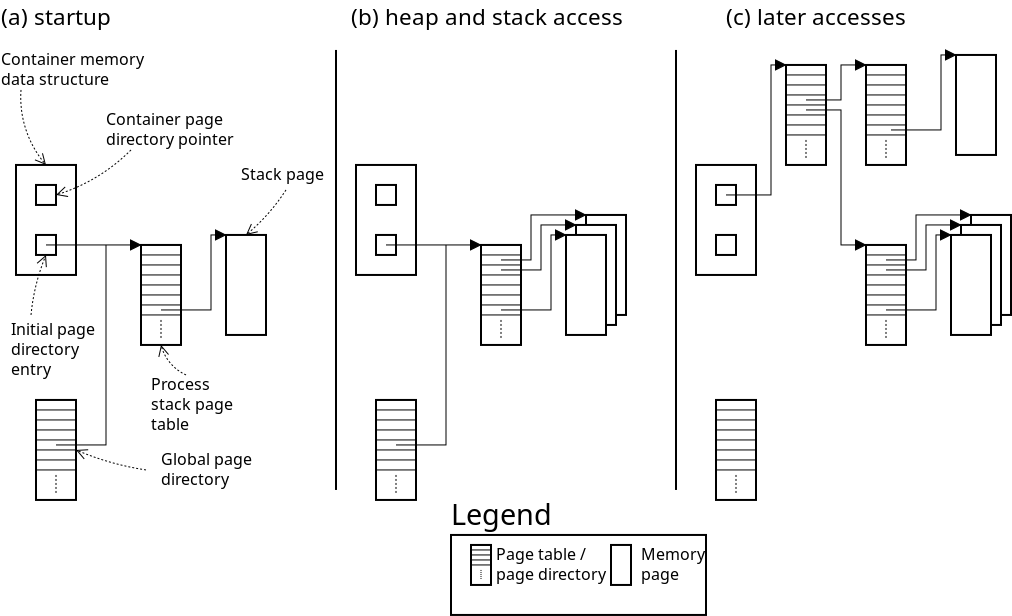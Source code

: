 <?xml version="1.0" encoding="UTF-8"?>
<dia:diagram xmlns:dia="http://www.lysator.liu.se/~alla/dia/">
  <dia:layer name="Background" visible="true">
    <dia:object type="Standard - Box" version="0" id="O0">
      <dia:attribute name="obj_pos">
        <dia:point val="37.5,10.5"/>
      </dia:attribute>
      <dia:attribute name="obj_bb">
        <dia:rectangle val="37.45,10.45;39.55,15.55"/>
      </dia:attribute>
      <dia:attribute name="elem_corner">
        <dia:point val="37.5,10.5"/>
      </dia:attribute>
      <dia:attribute name="elem_width">
        <dia:real val="2"/>
      </dia:attribute>
      <dia:attribute name="elem_height">
        <dia:real val="5"/>
      </dia:attribute>
      <dia:attribute name="show_background">
        <dia:boolean val="true"/>
      </dia:attribute>
    </dia:object>
    <dia:object type="Standard - Box" version="0" id="O1">
      <dia:attribute name="obj_pos">
        <dia:point val="37,11"/>
      </dia:attribute>
      <dia:attribute name="obj_bb">
        <dia:rectangle val="36.95,10.95;39.05,16.05"/>
      </dia:attribute>
      <dia:attribute name="elem_corner">
        <dia:point val="37,11"/>
      </dia:attribute>
      <dia:attribute name="elem_width">
        <dia:real val="2"/>
      </dia:attribute>
      <dia:attribute name="elem_height">
        <dia:real val="5"/>
      </dia:attribute>
      <dia:attribute name="show_background">
        <dia:boolean val="true"/>
      </dia:attribute>
    </dia:object>
    <dia:object type="Standard - Box" version="0" id="O2">
      <dia:attribute name="obj_pos">
        <dia:point val="19.5,11.5"/>
      </dia:attribute>
      <dia:attribute name="obj_bb">
        <dia:rectangle val="19.45,11.45;21.55,16.55"/>
      </dia:attribute>
      <dia:attribute name="elem_corner">
        <dia:point val="19.5,11.5"/>
      </dia:attribute>
      <dia:attribute name="elem_width">
        <dia:real val="2"/>
      </dia:attribute>
      <dia:attribute name="elem_height">
        <dia:real val="5"/>
      </dia:attribute>
      <dia:attribute name="show_background">
        <dia:boolean val="true"/>
      </dia:attribute>
    </dia:object>
    <dia:object type="Standard - Box" version="0" id="O3">
      <dia:attribute name="obj_pos">
        <dia:point val="9,8"/>
      </dia:attribute>
      <dia:attribute name="obj_bb">
        <dia:rectangle val="8.95,7.95;12.05,13.55"/>
      </dia:attribute>
      <dia:attribute name="elem_corner">
        <dia:point val="9,8"/>
      </dia:attribute>
      <dia:attribute name="elem_width">
        <dia:real val="3"/>
      </dia:attribute>
      <dia:attribute name="elem_height">
        <dia:real val="5.5"/>
      </dia:attribute>
      <dia:attribute name="show_background">
        <dia:boolean val="false"/>
      </dia:attribute>
    </dia:object>
    <dia:object type="Standard - Box" version="0" id="O4">
      <dia:attribute name="obj_pos">
        <dia:point val="10,9"/>
      </dia:attribute>
      <dia:attribute name="obj_bb">
        <dia:rectangle val="9.95,8.95;11.05,10.05"/>
      </dia:attribute>
      <dia:attribute name="elem_corner">
        <dia:point val="10,9"/>
      </dia:attribute>
      <dia:attribute name="elem_width">
        <dia:real val="1"/>
      </dia:attribute>
      <dia:attribute name="elem_height">
        <dia:real val="1"/>
      </dia:attribute>
      <dia:attribute name="inner_color">
        <dia:color val="#e5e5e5"/>
      </dia:attribute>
      <dia:attribute name="show_background">
        <dia:boolean val="false"/>
      </dia:attribute>
    </dia:object>
    <dia:object type="Standard - Box" version="0" id="O5">
      <dia:attribute name="obj_pos">
        <dia:point val="10,11.5"/>
      </dia:attribute>
      <dia:attribute name="obj_bb">
        <dia:rectangle val="9.95,11.45;11.05,12.55"/>
      </dia:attribute>
      <dia:attribute name="elem_corner">
        <dia:point val="10,11.5"/>
      </dia:attribute>
      <dia:attribute name="elem_width">
        <dia:real val="1"/>
      </dia:attribute>
      <dia:attribute name="elem_height">
        <dia:real val="1"/>
      </dia:attribute>
      <dia:attribute name="inner_color">
        <dia:color val="#e5e5e5"/>
      </dia:attribute>
      <dia:attribute name="show_background">
        <dia:boolean val="false"/>
      </dia:attribute>
    </dia:object>
    <dia:object type="Standard - Box" version="0" id="O6">
      <dia:attribute name="obj_pos">
        <dia:point val="15.25,12"/>
      </dia:attribute>
      <dia:attribute name="obj_bb">
        <dia:rectangle val="15.2,11.95;17.3,17.05"/>
      </dia:attribute>
      <dia:attribute name="elem_corner">
        <dia:point val="15.25,12"/>
      </dia:attribute>
      <dia:attribute name="elem_width">
        <dia:real val="2"/>
      </dia:attribute>
      <dia:attribute name="elem_height">
        <dia:real val="5"/>
      </dia:attribute>
      <dia:attribute name="show_background">
        <dia:boolean val="true"/>
      </dia:attribute>
    </dia:object>
    <dia:object type="Standard - Line" version="0" id="O7">
      <dia:attribute name="obj_pos">
        <dia:point val="15.25,12.5"/>
      </dia:attribute>
      <dia:attribute name="obj_bb">
        <dia:rectangle val="15.225,12.475;17.275,12.525"/>
      </dia:attribute>
      <dia:attribute name="conn_endpoints">
        <dia:point val="15.25,12.5"/>
        <dia:point val="17.25,12.5"/>
      </dia:attribute>
      <dia:attribute name="numcp">
        <dia:int val="1"/>
      </dia:attribute>
      <dia:attribute name="line_width">
        <dia:real val="0.05"/>
      </dia:attribute>
    </dia:object>
    <dia:object type="Standard - Line" version="0" id="O8">
      <dia:attribute name="obj_pos">
        <dia:point val="15.25,13"/>
      </dia:attribute>
      <dia:attribute name="obj_bb">
        <dia:rectangle val="15.225,12.975;17.275,13.025"/>
      </dia:attribute>
      <dia:attribute name="conn_endpoints">
        <dia:point val="15.25,13"/>
        <dia:point val="17.25,13"/>
      </dia:attribute>
      <dia:attribute name="numcp">
        <dia:int val="1"/>
      </dia:attribute>
      <dia:attribute name="line_width">
        <dia:real val="0.05"/>
      </dia:attribute>
    </dia:object>
    <dia:object type="Standard - Line" version="0" id="O9">
      <dia:attribute name="obj_pos">
        <dia:point val="15.25,13.5"/>
      </dia:attribute>
      <dia:attribute name="obj_bb">
        <dia:rectangle val="15.225,13.475;17.275,13.525"/>
      </dia:attribute>
      <dia:attribute name="conn_endpoints">
        <dia:point val="15.25,13.5"/>
        <dia:point val="17.25,13.5"/>
      </dia:attribute>
      <dia:attribute name="numcp">
        <dia:int val="1"/>
      </dia:attribute>
      <dia:attribute name="line_width">
        <dia:real val="0.05"/>
      </dia:attribute>
    </dia:object>
    <dia:object type="Standard - Line" version="0" id="O10">
      <dia:attribute name="obj_pos">
        <dia:point val="15.25,14"/>
      </dia:attribute>
      <dia:attribute name="obj_bb">
        <dia:rectangle val="15.225,13.975;17.275,14.025"/>
      </dia:attribute>
      <dia:attribute name="conn_endpoints">
        <dia:point val="15.25,14"/>
        <dia:point val="17.25,14"/>
      </dia:attribute>
      <dia:attribute name="numcp">
        <dia:int val="1"/>
      </dia:attribute>
      <dia:attribute name="line_width">
        <dia:real val="0.05"/>
      </dia:attribute>
    </dia:object>
    <dia:object type="Standard - Line" version="0" id="O11">
      <dia:attribute name="obj_pos">
        <dia:point val="15.25,14.5"/>
      </dia:attribute>
      <dia:attribute name="obj_bb">
        <dia:rectangle val="15.225,14.475;17.275,14.525"/>
      </dia:attribute>
      <dia:attribute name="conn_endpoints">
        <dia:point val="15.25,14.5"/>
        <dia:point val="17.25,14.5"/>
      </dia:attribute>
      <dia:attribute name="numcp">
        <dia:int val="1"/>
      </dia:attribute>
      <dia:attribute name="line_width">
        <dia:real val="0.05"/>
      </dia:attribute>
      <dia:connections>
        <dia:connection handle="0" to="O6" connection="3"/>
        <dia:connection handle="1" to="O6" connection="4"/>
      </dia:connections>
    </dia:object>
    <dia:object type="Standard - Line" version="0" id="O12">
      <dia:attribute name="obj_pos">
        <dia:point val="15.25,15"/>
      </dia:attribute>
      <dia:attribute name="obj_bb">
        <dia:rectangle val="15.225,14.975;17.275,15.025"/>
      </dia:attribute>
      <dia:attribute name="conn_endpoints">
        <dia:point val="15.25,15"/>
        <dia:point val="17.25,15"/>
      </dia:attribute>
      <dia:attribute name="numcp">
        <dia:int val="1"/>
      </dia:attribute>
      <dia:attribute name="line_width">
        <dia:real val="0.05"/>
      </dia:attribute>
    </dia:object>
    <dia:object type="Standard - Line" version="0" id="O13">
      <dia:attribute name="obj_pos">
        <dia:point val="15.25,15.5"/>
      </dia:attribute>
      <dia:attribute name="obj_bb">
        <dia:rectangle val="15.225,15.475;17.275,15.525"/>
      </dia:attribute>
      <dia:attribute name="conn_endpoints">
        <dia:point val="15.25,15.5"/>
        <dia:point val="17.25,15.5"/>
      </dia:attribute>
      <dia:attribute name="numcp">
        <dia:int val="1"/>
      </dia:attribute>
      <dia:attribute name="line_width">
        <dia:real val="0.05"/>
      </dia:attribute>
    </dia:object>
    <dia:object type="Standard - PolyLine" version="0" id="O14">
      <dia:attribute name="obj_pos">
        <dia:point val="10.5,12"/>
      </dia:attribute>
      <dia:attribute name="obj_bb">
        <dia:rectangle val="10.475,11.5;15.275,12.5"/>
      </dia:attribute>
      <dia:attribute name="poly_points">
        <dia:point val="10.5,12"/>
        <dia:point val="15.25,12"/>
      </dia:attribute>
      <dia:attribute name="line_width">
        <dia:real val="0.05"/>
      </dia:attribute>
      <dia:attribute name="end_arrow">
        <dia:enum val="3"/>
      </dia:attribute>
      <dia:attribute name="end_arrow_length">
        <dia:real val="0.5"/>
      </dia:attribute>
      <dia:attribute name="end_arrow_width">
        <dia:real val="0.5"/>
      </dia:attribute>
      <dia:connections>
        <dia:connection handle="1" to="O6" connection="0"/>
      </dia:connections>
    </dia:object>
    <dia:object type="Standard - Text" version="0" id="O15">
      <dia:attribute name="obj_pos">
        <dia:point val="8.25,3"/>
      </dia:attribute>
      <dia:attribute name="obj_bb">
        <dia:rectangle val="8.25,2.175;15.325,4.45"/>
      </dia:attribute>
      <dia:attribute name="text">
        <dia:composite type="text">
          <dia:attribute name="string">
            <dia:string>#Container memory
data structure#</dia:string>
          </dia:attribute>
          <dia:attribute name="font">
            <dia:font family="sans" style="0" name="Helvetica"/>
          </dia:attribute>
          <dia:attribute name="height">
            <dia:real val="1"/>
          </dia:attribute>
          <dia:attribute name="pos">
            <dia:point val="8.25,3"/>
          </dia:attribute>
          <dia:attribute name="color">
            <dia:color val="#000000"/>
          </dia:attribute>
          <dia:attribute name="alignment">
            <dia:enum val="0"/>
          </dia:attribute>
        </dia:composite>
      </dia:attribute>
    </dia:object>
    <dia:object type="Standard - Arc" version="0" id="O16">
      <dia:attribute name="obj_pos">
        <dia:point val="9.25,4.25"/>
      </dia:attribute>
      <dia:attribute name="obj_bb">
        <dia:rectangle val="9.211,4.218;10.982,8.182"/>
      </dia:attribute>
      <dia:attribute name="conn_endpoints">
        <dia:point val="9.25,4.25"/>
        <dia:point val="10.5,8"/>
      </dia:attribute>
      <dia:attribute name="curve_distance">
        <dia:real val="0.395"/>
      </dia:attribute>
      <dia:attribute name="line_width">
        <dia:real val="0.05"/>
      </dia:attribute>
      <dia:attribute name="line_style">
        <dia:enum val="4"/>
      </dia:attribute>
      <dia:attribute name="end_arrow">
        <dia:enum val="1"/>
      </dia:attribute>
      <dia:attribute name="end_arrow_length">
        <dia:real val="0.5"/>
      </dia:attribute>
      <dia:attribute name="end_arrow_width">
        <dia:real val="0.5"/>
      </dia:attribute>
      <dia:connections>
        <dia:connection handle="1" to="O3" connection="1"/>
      </dia:connections>
    </dia:object>
    <dia:object type="Standard - Text" version="0" id="O17">
      <dia:attribute name="obj_pos">
        <dia:point val="15.75,19.25"/>
      </dia:attribute>
      <dia:attribute name="obj_bb">
        <dia:rectangle val="15.75,18.45;19.8,21.65"/>
      </dia:attribute>
      <dia:attribute name="text">
        <dia:composite type="text">
          <dia:attribute name="string">
            <dia:string>#Process
stack page
table#</dia:string>
          </dia:attribute>
          <dia:attribute name="font">
            <dia:font family="sans" style="0" name="Helvetica"/>
          </dia:attribute>
          <dia:attribute name="height">
            <dia:real val="1"/>
          </dia:attribute>
          <dia:attribute name="pos">
            <dia:point val="15.75,19.25"/>
          </dia:attribute>
          <dia:attribute name="color">
            <dia:color val="#000000"/>
          </dia:attribute>
          <dia:attribute name="alignment">
            <dia:enum val="0"/>
          </dia:attribute>
        </dia:composite>
      </dia:attribute>
    </dia:object>
    <dia:object type="Standard - Arc" version="0" id="O18">
      <dia:attribute name="obj_pos">
        <dia:point val="17.5,18.5"/>
      </dia:attribute>
      <dia:attribute name="obj_bb">
        <dia:rectangle val="15.85,16.661;17.535,18.535"/>
      </dia:attribute>
      <dia:attribute name="conn_endpoints">
        <dia:point val="17.5,18.5"/>
        <dia:point val="16.25,17"/>
      </dia:attribute>
      <dia:attribute name="curve_distance">
        <dia:real val="-0.224"/>
      </dia:attribute>
      <dia:attribute name="line_width">
        <dia:real val="0.05"/>
      </dia:attribute>
      <dia:attribute name="line_style">
        <dia:enum val="4"/>
      </dia:attribute>
      <dia:attribute name="end_arrow">
        <dia:enum val="1"/>
      </dia:attribute>
      <dia:attribute name="end_arrow_length">
        <dia:real val="0.5"/>
      </dia:attribute>
      <dia:attribute name="end_arrow_width">
        <dia:real val="0.5"/>
      </dia:attribute>
      <dia:connections>
        <dia:connection handle="1" to="O6" connection="6"/>
      </dia:connections>
    </dia:object>
    <dia:object type="Standard - Text" version="0" id="O19">
      <dia:attribute name="obj_pos">
        <dia:point val="13.5,6"/>
      </dia:attribute>
      <dia:attribute name="obj_bb">
        <dia:rectangle val="13.5,5.175;19.175,6.45"/>
      </dia:attribute>
      <dia:attribute name="text">
        <dia:composite type="text">
          <dia:attribute name="string">
            <dia:string>#Container page#</dia:string>
          </dia:attribute>
          <dia:attribute name="font">
            <dia:font family="sans" style="0" name="Helvetica"/>
          </dia:attribute>
          <dia:attribute name="height">
            <dia:real val="1"/>
          </dia:attribute>
          <dia:attribute name="pos">
            <dia:point val="13.5,6"/>
          </dia:attribute>
          <dia:attribute name="color">
            <dia:color val="#000000"/>
          </dia:attribute>
          <dia:attribute name="alignment">
            <dia:enum val="0"/>
          </dia:attribute>
        </dia:composite>
      </dia:attribute>
    </dia:object>
    <dia:object type="Standard - Arc" version="0" id="O20">
      <dia:attribute name="obj_pos">
        <dia:point val="14.75,7.25"/>
      </dia:attribute>
      <dia:attribute name="obj_bb">
        <dia:rectangle val="10.721,7.216;14.784,9.942"/>
      </dia:attribute>
      <dia:attribute name="conn_endpoints">
        <dia:point val="14.75,7.25"/>
        <dia:point val="11,9.5"/>
      </dia:attribute>
      <dia:attribute name="curve_distance">
        <dia:real val="-0.272"/>
      </dia:attribute>
      <dia:attribute name="line_width">
        <dia:real val="0.05"/>
      </dia:attribute>
      <dia:attribute name="line_style">
        <dia:enum val="4"/>
      </dia:attribute>
      <dia:attribute name="end_arrow">
        <dia:enum val="1"/>
      </dia:attribute>
      <dia:attribute name="end_arrow_length">
        <dia:real val="0.5"/>
      </dia:attribute>
      <dia:attribute name="end_arrow_width">
        <dia:real val="0.5"/>
      </dia:attribute>
      <dia:connections>
        <dia:connection handle="1" to="O4" connection="4"/>
      </dia:connections>
    </dia:object>
    <dia:object type="Standard - Text" version="0" id="O21">
      <dia:attribute name="obj_pos">
        <dia:point val="8.75,16.5"/>
      </dia:attribute>
      <dia:attribute name="obj_bb">
        <dia:rectangle val="8.75,15.7;12.7,16.9"/>
      </dia:attribute>
      <dia:attribute name="text">
        <dia:composite type="text">
          <dia:attribute name="string">
            <dia:string>#Initial page#</dia:string>
          </dia:attribute>
          <dia:attribute name="font">
            <dia:font family="sans" style="0" name="Helvetica"/>
          </dia:attribute>
          <dia:attribute name="height">
            <dia:real val="1"/>
          </dia:attribute>
          <dia:attribute name="pos">
            <dia:point val="8.75,16.5"/>
          </dia:attribute>
          <dia:attribute name="color">
            <dia:color val="#000000"/>
          </dia:attribute>
          <dia:attribute name="alignment">
            <dia:enum val="0"/>
          </dia:attribute>
        </dia:composite>
      </dia:attribute>
    </dia:object>
    <dia:object type="Standard - Arc" version="0" id="O22">
      <dia:attribute name="obj_pos">
        <dia:point val="9.75,15.5"/>
      </dia:attribute>
      <dia:attribute name="obj_bb">
        <dia:rectangle val="9.72,12.354;10.991,15.53"/>
      </dia:attribute>
      <dia:attribute name="conn_endpoints">
        <dia:point val="9.75,15.5"/>
        <dia:point val="10.5,12.5"/>
      </dia:attribute>
      <dia:attribute name="curve_distance">
        <dia:real val="-0.117"/>
      </dia:attribute>
      <dia:attribute name="line_width">
        <dia:real val="0.05"/>
      </dia:attribute>
      <dia:attribute name="line_style">
        <dia:enum val="4"/>
      </dia:attribute>
      <dia:attribute name="end_arrow">
        <dia:enum val="1"/>
      </dia:attribute>
      <dia:attribute name="end_arrow_length">
        <dia:real val="0.5"/>
      </dia:attribute>
      <dia:attribute name="end_arrow_width">
        <dia:real val="0.5"/>
      </dia:attribute>
      <dia:connections>
        <dia:connection handle="1" to="O5" connection="6"/>
      </dia:connections>
    </dia:object>
    <dia:object type="Standard - Text" version="0" id="O23">
      <dia:attribute name="obj_pos">
        <dia:point val="8.25,1"/>
      </dia:attribute>
      <dia:attribute name="obj_bb">
        <dia:rectangle val="8.25,-0.05;13.7,1.6"/>
      </dia:attribute>
      <dia:attribute name="text">
        <dia:composite type="text">
          <dia:attribute name="string">
            <dia:string>#(a) startup#</dia:string>
          </dia:attribute>
          <dia:attribute name="font">
            <dia:font family="sans" style="0" name="Helvetica"/>
          </dia:attribute>
          <dia:attribute name="height">
            <dia:real val="1.4"/>
          </dia:attribute>
          <dia:attribute name="pos">
            <dia:point val="8.25,1"/>
          </dia:attribute>
          <dia:attribute name="color">
            <dia:color val="#000000"/>
          </dia:attribute>
          <dia:attribute name="alignment">
            <dia:enum val="0"/>
          </dia:attribute>
        </dia:composite>
      </dia:attribute>
    </dia:object>
    <dia:object type="Standard - Line" version="0" id="O24">
      <dia:attribute name="obj_pos">
        <dia:point val="16.25,15.75"/>
      </dia:attribute>
      <dia:attribute name="obj_bb">
        <dia:rectangle val="16.225,15.725;16.275,16.775"/>
      </dia:attribute>
      <dia:attribute name="conn_endpoints">
        <dia:point val="16.25,15.75"/>
        <dia:point val="16.25,16.75"/>
      </dia:attribute>
      <dia:attribute name="numcp">
        <dia:int val="1"/>
      </dia:attribute>
      <dia:attribute name="line_width">
        <dia:real val="0.05"/>
      </dia:attribute>
      <dia:attribute name="line_style">
        <dia:enum val="4"/>
      </dia:attribute>
    </dia:object>
    <dia:object type="Standard - Box" version="0" id="O25">
      <dia:attribute name="obj_pos">
        <dia:point val="10,19.75"/>
      </dia:attribute>
      <dia:attribute name="obj_bb">
        <dia:rectangle val="9.95,19.7;12.05,24.8"/>
      </dia:attribute>
      <dia:attribute name="elem_corner">
        <dia:point val="10,19.75"/>
      </dia:attribute>
      <dia:attribute name="elem_width">
        <dia:real val="2"/>
      </dia:attribute>
      <dia:attribute name="elem_height">
        <dia:real val="5"/>
      </dia:attribute>
      <dia:attribute name="show_background">
        <dia:boolean val="true"/>
      </dia:attribute>
    </dia:object>
    <dia:object type="Standard - Line" version="0" id="O26">
      <dia:attribute name="obj_pos">
        <dia:point val="10,20.25"/>
      </dia:attribute>
      <dia:attribute name="obj_bb">
        <dia:rectangle val="9.975,20.225;12.025,20.275"/>
      </dia:attribute>
      <dia:attribute name="conn_endpoints">
        <dia:point val="10,20.25"/>
        <dia:point val="12,20.25"/>
      </dia:attribute>
      <dia:attribute name="numcp">
        <dia:int val="1"/>
      </dia:attribute>
      <dia:attribute name="line_width">
        <dia:real val="0.05"/>
      </dia:attribute>
    </dia:object>
    <dia:object type="Standard - Line" version="0" id="O27">
      <dia:attribute name="obj_pos">
        <dia:point val="10,20.75"/>
      </dia:attribute>
      <dia:attribute name="obj_bb">
        <dia:rectangle val="9.975,20.725;12.025,20.775"/>
      </dia:attribute>
      <dia:attribute name="conn_endpoints">
        <dia:point val="10,20.75"/>
        <dia:point val="12,20.75"/>
      </dia:attribute>
      <dia:attribute name="numcp">
        <dia:int val="1"/>
      </dia:attribute>
      <dia:attribute name="line_width">
        <dia:real val="0.05"/>
      </dia:attribute>
    </dia:object>
    <dia:object type="Standard - Line" version="0" id="O28">
      <dia:attribute name="obj_pos">
        <dia:point val="10,21.25"/>
      </dia:attribute>
      <dia:attribute name="obj_bb">
        <dia:rectangle val="9.975,21.225;12.025,21.275"/>
      </dia:attribute>
      <dia:attribute name="conn_endpoints">
        <dia:point val="10,21.25"/>
        <dia:point val="12,21.25"/>
      </dia:attribute>
      <dia:attribute name="numcp">
        <dia:int val="1"/>
      </dia:attribute>
      <dia:attribute name="line_width">
        <dia:real val="0.05"/>
      </dia:attribute>
    </dia:object>
    <dia:object type="Standard - Line" version="0" id="O29">
      <dia:attribute name="obj_pos">
        <dia:point val="10,21.75"/>
      </dia:attribute>
      <dia:attribute name="obj_bb">
        <dia:rectangle val="9.975,21.725;12.025,21.775"/>
      </dia:attribute>
      <dia:attribute name="conn_endpoints">
        <dia:point val="10,21.75"/>
        <dia:point val="12,21.75"/>
      </dia:attribute>
      <dia:attribute name="numcp">
        <dia:int val="1"/>
      </dia:attribute>
      <dia:attribute name="line_width">
        <dia:real val="0.05"/>
      </dia:attribute>
    </dia:object>
    <dia:object type="Standard - Line" version="0" id="O30">
      <dia:attribute name="obj_pos">
        <dia:point val="10,22.25"/>
      </dia:attribute>
      <dia:attribute name="obj_bb">
        <dia:rectangle val="9.975,22.225;12.025,22.275"/>
      </dia:attribute>
      <dia:attribute name="conn_endpoints">
        <dia:point val="10,22.25"/>
        <dia:point val="12,22.25"/>
      </dia:attribute>
      <dia:attribute name="numcp">
        <dia:int val="1"/>
      </dia:attribute>
      <dia:attribute name="line_width">
        <dia:real val="0.05"/>
      </dia:attribute>
      <dia:connections>
        <dia:connection handle="0" to="O25" connection="3"/>
        <dia:connection handle="1" to="O25" connection="4"/>
      </dia:connections>
    </dia:object>
    <dia:object type="Standard - Line" version="0" id="O31">
      <dia:attribute name="obj_pos">
        <dia:point val="10,22.75"/>
      </dia:attribute>
      <dia:attribute name="obj_bb">
        <dia:rectangle val="9.975,22.725;12.025,22.775"/>
      </dia:attribute>
      <dia:attribute name="conn_endpoints">
        <dia:point val="10,22.75"/>
        <dia:point val="12,22.75"/>
      </dia:attribute>
      <dia:attribute name="numcp">
        <dia:int val="1"/>
      </dia:attribute>
      <dia:attribute name="line_width">
        <dia:real val="0.05"/>
      </dia:attribute>
    </dia:object>
    <dia:object type="Standard - Line" version="0" id="O32">
      <dia:attribute name="obj_pos">
        <dia:point val="10,23.25"/>
      </dia:attribute>
      <dia:attribute name="obj_bb">
        <dia:rectangle val="9.975,23.225;12.025,23.275"/>
      </dia:attribute>
      <dia:attribute name="conn_endpoints">
        <dia:point val="10,23.25"/>
        <dia:point val="12,23.25"/>
      </dia:attribute>
      <dia:attribute name="numcp">
        <dia:int val="1"/>
      </dia:attribute>
      <dia:attribute name="line_width">
        <dia:real val="0.05"/>
      </dia:attribute>
    </dia:object>
    <dia:object type="Standard - PolyLine" version="0" id="O33">
      <dia:attribute name="obj_pos">
        <dia:point val="11,22"/>
      </dia:attribute>
      <dia:attribute name="obj_bb">
        <dia:rectangle val="10.975,11.975;13.525,22.025"/>
      </dia:attribute>
      <dia:attribute name="poly_points">
        <dia:point val="11,22"/>
        <dia:point val="13.5,22"/>
        <dia:point val="13.5,12"/>
      </dia:attribute>
      <dia:attribute name="line_width">
        <dia:real val="0.05"/>
      </dia:attribute>
    </dia:object>
    <dia:object type="Standard - Text" version="0" id="O34">
      <dia:attribute name="obj_pos">
        <dia:point val="16.25,23"/>
      </dia:attribute>
      <dia:attribute name="obj_bb">
        <dia:rectangle val="16.25,22.2;20.6,23.4"/>
      </dia:attribute>
      <dia:attribute name="text">
        <dia:composite type="text">
          <dia:attribute name="string">
            <dia:string>#Global page#</dia:string>
          </dia:attribute>
          <dia:attribute name="font">
            <dia:font family="sans" style="0" name="Helvetica"/>
          </dia:attribute>
          <dia:attribute name="height">
            <dia:real val="1"/>
          </dia:attribute>
          <dia:attribute name="pos">
            <dia:point val="16.25,23"/>
          </dia:attribute>
          <dia:attribute name="color">
            <dia:color val="#000000"/>
          </dia:attribute>
          <dia:attribute name="alignment">
            <dia:enum val="0"/>
          </dia:attribute>
        </dia:composite>
      </dia:attribute>
    </dia:object>
    <dia:object type="Standard - Arc" version="0" id="O35">
      <dia:attribute name="obj_pos">
        <dia:point val="15.5,23.25"/>
      </dia:attribute>
      <dia:attribute name="obj_bb">
        <dia:rectangle val="11.839,21.762;15.531,23.281"/>
      </dia:attribute>
      <dia:attribute name="conn_endpoints">
        <dia:point val="15.5,23.25"/>
        <dia:point val="12,22.25"/>
      </dia:attribute>
      <dia:attribute name="curve_distance">
        <dia:real val="-0.117"/>
      </dia:attribute>
      <dia:attribute name="line_width">
        <dia:real val="0.05"/>
      </dia:attribute>
      <dia:attribute name="line_style">
        <dia:enum val="4"/>
      </dia:attribute>
      <dia:attribute name="end_arrow">
        <dia:enum val="1"/>
      </dia:attribute>
      <dia:attribute name="end_arrow_length">
        <dia:real val="0.5"/>
      </dia:attribute>
      <dia:attribute name="end_arrow_width">
        <dia:real val="0.5"/>
      </dia:attribute>
      <dia:connections>
        <dia:connection handle="1" to="O25" connection="4"/>
      </dia:connections>
    </dia:object>
    <dia:object type="Standard - Text" version="0" id="O36">
      <dia:attribute name="obj_pos">
        <dia:point val="13.5,7"/>
      </dia:attribute>
      <dia:attribute name="obj_bb">
        <dia:rectangle val="13.5,6.2;19.65,7.4"/>
      </dia:attribute>
      <dia:attribute name="text">
        <dia:composite type="text">
          <dia:attribute name="string">
            <dia:string>#directory pointer#</dia:string>
          </dia:attribute>
          <dia:attribute name="font">
            <dia:font family="sans" style="0" name="Helvetica"/>
          </dia:attribute>
          <dia:attribute name="height">
            <dia:real val="1"/>
          </dia:attribute>
          <dia:attribute name="pos">
            <dia:point val="13.5,7"/>
          </dia:attribute>
          <dia:attribute name="color">
            <dia:color val="#000000"/>
          </dia:attribute>
          <dia:attribute name="alignment">
            <dia:enum val="0"/>
          </dia:attribute>
        </dia:composite>
      </dia:attribute>
    </dia:object>
    <dia:object type="Standard - Text" version="0" id="O37">
      <dia:attribute name="obj_pos">
        <dia:point val="20.25,8.75"/>
      </dia:attribute>
      <dia:attribute name="obj_bb">
        <dia:rectangle val="20.25,7.95;24.4,9.15"/>
      </dia:attribute>
      <dia:attribute name="text">
        <dia:composite type="text">
          <dia:attribute name="string">
            <dia:string>#Stack page#</dia:string>
          </dia:attribute>
          <dia:attribute name="font">
            <dia:font family="sans" style="0" name="Helvetica"/>
          </dia:attribute>
          <dia:attribute name="height">
            <dia:real val="1"/>
          </dia:attribute>
          <dia:attribute name="pos">
            <dia:point val="20.25,8.75"/>
          </dia:attribute>
          <dia:attribute name="color">
            <dia:color val="#000000"/>
          </dia:attribute>
          <dia:attribute name="alignment">
            <dia:enum val="0"/>
          </dia:attribute>
        </dia:composite>
      </dia:attribute>
    </dia:object>
    <dia:object type="Standard - Arc" version="0" id="O38">
      <dia:attribute name="obj_pos">
        <dia:point val="22.5,9.25"/>
      </dia:attribute>
      <dia:attribute name="obj_bb">
        <dia:rectangle val="20.11,9.215;22.535,11.851"/>
      </dia:attribute>
      <dia:attribute name="conn_endpoints">
        <dia:point val="22.5,9.25"/>
        <dia:point val="20.5,11.5"/>
      </dia:attribute>
      <dia:attribute name="curve_distance">
        <dia:real val="-0.117"/>
      </dia:attribute>
      <dia:attribute name="line_width">
        <dia:real val="0.05"/>
      </dia:attribute>
      <dia:attribute name="line_style">
        <dia:enum val="4"/>
      </dia:attribute>
      <dia:attribute name="end_arrow">
        <dia:enum val="1"/>
      </dia:attribute>
      <dia:attribute name="end_arrow_length">
        <dia:real val="0.5"/>
      </dia:attribute>
      <dia:attribute name="end_arrow_width">
        <dia:real val="0.5"/>
      </dia:attribute>
      <dia:connections>
        <dia:connection handle="1" to="O2" connection="1"/>
      </dia:connections>
    </dia:object>
    <dia:object type="Standard - Line" version="0" id="O39">
      <dia:attribute name="obj_pos">
        <dia:point val="25,24.25"/>
      </dia:attribute>
      <dia:attribute name="obj_bb">
        <dia:rectangle val="24.95,2.2;25.05,24.3"/>
      </dia:attribute>
      <dia:attribute name="conn_endpoints">
        <dia:point val="25,24.25"/>
        <dia:point val="25,2.25"/>
      </dia:attribute>
      <dia:attribute name="numcp">
        <dia:int val="1"/>
      </dia:attribute>
    </dia:object>
    <dia:object type="Standard - Box" version="0" id="O40">
      <dia:attribute name="obj_pos">
        <dia:point val="36.5,11.5"/>
      </dia:attribute>
      <dia:attribute name="obj_bb">
        <dia:rectangle val="36.45,11.45;38.55,16.55"/>
      </dia:attribute>
      <dia:attribute name="elem_corner">
        <dia:point val="36.5,11.5"/>
      </dia:attribute>
      <dia:attribute name="elem_width">
        <dia:real val="2"/>
      </dia:attribute>
      <dia:attribute name="elem_height">
        <dia:real val="5"/>
      </dia:attribute>
      <dia:attribute name="show_background">
        <dia:boolean val="true"/>
      </dia:attribute>
    </dia:object>
    <dia:object type="Standard - Box" version="0" id="O41">
      <dia:attribute name="obj_pos">
        <dia:point val="26,8"/>
      </dia:attribute>
      <dia:attribute name="obj_bb">
        <dia:rectangle val="25.95,7.95;29.05,13.55"/>
      </dia:attribute>
      <dia:attribute name="elem_corner">
        <dia:point val="26,8"/>
      </dia:attribute>
      <dia:attribute name="elem_width">
        <dia:real val="3"/>
      </dia:attribute>
      <dia:attribute name="elem_height">
        <dia:real val="5.5"/>
      </dia:attribute>
      <dia:attribute name="show_background">
        <dia:boolean val="false"/>
      </dia:attribute>
    </dia:object>
    <dia:object type="Standard - Box" version="0" id="O42">
      <dia:attribute name="obj_pos">
        <dia:point val="27,9"/>
      </dia:attribute>
      <dia:attribute name="obj_bb">
        <dia:rectangle val="26.95,8.95;28.05,10.05"/>
      </dia:attribute>
      <dia:attribute name="elem_corner">
        <dia:point val="27,9"/>
      </dia:attribute>
      <dia:attribute name="elem_width">
        <dia:real val="1"/>
      </dia:attribute>
      <dia:attribute name="elem_height">
        <dia:real val="1"/>
      </dia:attribute>
      <dia:attribute name="inner_color">
        <dia:color val="#e5e5e5"/>
      </dia:attribute>
      <dia:attribute name="show_background">
        <dia:boolean val="false"/>
      </dia:attribute>
    </dia:object>
    <dia:object type="Standard - Box" version="0" id="O43">
      <dia:attribute name="obj_pos">
        <dia:point val="27,11.5"/>
      </dia:attribute>
      <dia:attribute name="obj_bb">
        <dia:rectangle val="26.95,11.45;28.05,12.55"/>
      </dia:attribute>
      <dia:attribute name="elem_corner">
        <dia:point val="27,11.5"/>
      </dia:attribute>
      <dia:attribute name="elem_width">
        <dia:real val="1"/>
      </dia:attribute>
      <dia:attribute name="elem_height">
        <dia:real val="1"/>
      </dia:attribute>
      <dia:attribute name="inner_color">
        <dia:color val="#e5e5e5"/>
      </dia:attribute>
      <dia:attribute name="show_background">
        <dia:boolean val="false"/>
      </dia:attribute>
    </dia:object>
    <dia:object type="Standard - Box" version="0" id="O44">
      <dia:attribute name="obj_pos">
        <dia:point val="32.25,12"/>
      </dia:attribute>
      <dia:attribute name="obj_bb">
        <dia:rectangle val="32.2,11.95;34.3,17.05"/>
      </dia:attribute>
      <dia:attribute name="elem_corner">
        <dia:point val="32.25,12"/>
      </dia:attribute>
      <dia:attribute name="elem_width">
        <dia:real val="2"/>
      </dia:attribute>
      <dia:attribute name="elem_height">
        <dia:real val="5"/>
      </dia:attribute>
      <dia:attribute name="show_background">
        <dia:boolean val="true"/>
      </dia:attribute>
    </dia:object>
    <dia:object type="Standard - Line" version="0" id="O45">
      <dia:attribute name="obj_pos">
        <dia:point val="32.25,12.5"/>
      </dia:attribute>
      <dia:attribute name="obj_bb">
        <dia:rectangle val="32.225,12.475;34.275,12.525"/>
      </dia:attribute>
      <dia:attribute name="conn_endpoints">
        <dia:point val="32.25,12.5"/>
        <dia:point val="34.25,12.5"/>
      </dia:attribute>
      <dia:attribute name="numcp">
        <dia:int val="1"/>
      </dia:attribute>
      <dia:attribute name="line_width">
        <dia:real val="0.05"/>
      </dia:attribute>
    </dia:object>
    <dia:object type="Standard - Line" version="0" id="O46">
      <dia:attribute name="obj_pos">
        <dia:point val="32.25,13"/>
      </dia:attribute>
      <dia:attribute name="obj_bb">
        <dia:rectangle val="32.225,12.975;34.275,13.025"/>
      </dia:attribute>
      <dia:attribute name="conn_endpoints">
        <dia:point val="32.25,13"/>
        <dia:point val="34.25,13"/>
      </dia:attribute>
      <dia:attribute name="numcp">
        <dia:int val="1"/>
      </dia:attribute>
      <dia:attribute name="line_width">
        <dia:real val="0.05"/>
      </dia:attribute>
    </dia:object>
    <dia:object type="Standard - Line" version="0" id="O47">
      <dia:attribute name="obj_pos">
        <dia:point val="32.25,13.5"/>
      </dia:attribute>
      <dia:attribute name="obj_bb">
        <dia:rectangle val="32.225,13.475;34.275,13.525"/>
      </dia:attribute>
      <dia:attribute name="conn_endpoints">
        <dia:point val="32.25,13.5"/>
        <dia:point val="34.25,13.5"/>
      </dia:attribute>
      <dia:attribute name="numcp">
        <dia:int val="1"/>
      </dia:attribute>
      <dia:attribute name="line_width">
        <dia:real val="0.05"/>
      </dia:attribute>
    </dia:object>
    <dia:object type="Standard - Line" version="0" id="O48">
      <dia:attribute name="obj_pos">
        <dia:point val="32.25,14"/>
      </dia:attribute>
      <dia:attribute name="obj_bb">
        <dia:rectangle val="32.225,13.975;34.275,14.025"/>
      </dia:attribute>
      <dia:attribute name="conn_endpoints">
        <dia:point val="32.25,14"/>
        <dia:point val="34.25,14"/>
      </dia:attribute>
      <dia:attribute name="numcp">
        <dia:int val="1"/>
      </dia:attribute>
      <dia:attribute name="line_width">
        <dia:real val="0.05"/>
      </dia:attribute>
    </dia:object>
    <dia:object type="Standard - Line" version="0" id="O49">
      <dia:attribute name="obj_pos">
        <dia:point val="32.25,14.5"/>
      </dia:attribute>
      <dia:attribute name="obj_bb">
        <dia:rectangle val="32.225,14.475;34.275,14.525"/>
      </dia:attribute>
      <dia:attribute name="conn_endpoints">
        <dia:point val="32.25,14.5"/>
        <dia:point val="34.25,14.5"/>
      </dia:attribute>
      <dia:attribute name="numcp">
        <dia:int val="1"/>
      </dia:attribute>
      <dia:attribute name="line_width">
        <dia:real val="0.05"/>
      </dia:attribute>
      <dia:connections>
        <dia:connection handle="0" to="O44" connection="3"/>
        <dia:connection handle="1" to="O44" connection="4"/>
      </dia:connections>
    </dia:object>
    <dia:object type="Standard - Line" version="0" id="O50">
      <dia:attribute name="obj_pos">
        <dia:point val="32.25,15"/>
      </dia:attribute>
      <dia:attribute name="obj_bb">
        <dia:rectangle val="32.225,14.975;34.275,15.025"/>
      </dia:attribute>
      <dia:attribute name="conn_endpoints">
        <dia:point val="32.25,15"/>
        <dia:point val="34.25,15"/>
      </dia:attribute>
      <dia:attribute name="numcp">
        <dia:int val="1"/>
      </dia:attribute>
      <dia:attribute name="line_width">
        <dia:real val="0.05"/>
      </dia:attribute>
    </dia:object>
    <dia:object type="Standard - Line" version="0" id="O51">
      <dia:attribute name="obj_pos">
        <dia:point val="32.25,15.5"/>
      </dia:attribute>
      <dia:attribute name="obj_bb">
        <dia:rectangle val="32.225,15.475;34.275,15.525"/>
      </dia:attribute>
      <dia:attribute name="conn_endpoints">
        <dia:point val="32.25,15.5"/>
        <dia:point val="34.25,15.5"/>
      </dia:attribute>
      <dia:attribute name="numcp">
        <dia:int val="1"/>
      </dia:attribute>
      <dia:attribute name="line_width">
        <dia:real val="0.05"/>
      </dia:attribute>
    </dia:object>
    <dia:object type="Standard - PolyLine" version="0" id="O52">
      <dia:attribute name="obj_pos">
        <dia:point val="27.5,12"/>
      </dia:attribute>
      <dia:attribute name="obj_bb">
        <dia:rectangle val="27.475,11.5;32.275,12.5"/>
      </dia:attribute>
      <dia:attribute name="poly_points">
        <dia:point val="27.5,12"/>
        <dia:point val="32.25,12"/>
      </dia:attribute>
      <dia:attribute name="line_width">
        <dia:real val="0.05"/>
      </dia:attribute>
      <dia:attribute name="end_arrow">
        <dia:enum val="3"/>
      </dia:attribute>
      <dia:attribute name="end_arrow_length">
        <dia:real val="0.5"/>
      </dia:attribute>
      <dia:attribute name="end_arrow_width">
        <dia:real val="0.5"/>
      </dia:attribute>
      <dia:connections>
        <dia:connection handle="1" to="O44" connection="0"/>
      </dia:connections>
    </dia:object>
    <dia:object type="Standard - Text" version="0" id="O53">
      <dia:attribute name="obj_pos">
        <dia:point val="25.75,1"/>
      </dia:attribute>
      <dia:attribute name="obj_bb">
        <dia:rectangle val="25.75,-0.05;38.75,1.6"/>
      </dia:attribute>
      <dia:attribute name="text">
        <dia:composite type="text">
          <dia:attribute name="string">
            <dia:string>#(b) heap and stack access#</dia:string>
          </dia:attribute>
          <dia:attribute name="font">
            <dia:font family="sans" style="0" name="Helvetica"/>
          </dia:attribute>
          <dia:attribute name="height">
            <dia:real val="1.4"/>
          </dia:attribute>
          <dia:attribute name="pos">
            <dia:point val="25.75,1"/>
          </dia:attribute>
          <dia:attribute name="color">
            <dia:color val="#000000"/>
          </dia:attribute>
          <dia:attribute name="alignment">
            <dia:enum val="0"/>
          </dia:attribute>
        </dia:composite>
      </dia:attribute>
    </dia:object>
    <dia:object type="Standard - Line" version="0" id="O54">
      <dia:attribute name="obj_pos">
        <dia:point val="33.25,15.75"/>
      </dia:attribute>
      <dia:attribute name="obj_bb">
        <dia:rectangle val="33.225,15.725;33.275,16.775"/>
      </dia:attribute>
      <dia:attribute name="conn_endpoints">
        <dia:point val="33.25,15.75"/>
        <dia:point val="33.25,16.75"/>
      </dia:attribute>
      <dia:attribute name="numcp">
        <dia:int val="1"/>
      </dia:attribute>
      <dia:attribute name="line_width">
        <dia:real val="0.05"/>
      </dia:attribute>
      <dia:attribute name="line_style">
        <dia:enum val="4"/>
      </dia:attribute>
    </dia:object>
    <dia:object type="Standard - Box" version="0" id="O55">
      <dia:attribute name="obj_pos">
        <dia:point val="27,19.75"/>
      </dia:attribute>
      <dia:attribute name="obj_bb">
        <dia:rectangle val="26.95,19.7;29.05,24.8"/>
      </dia:attribute>
      <dia:attribute name="elem_corner">
        <dia:point val="27,19.75"/>
      </dia:attribute>
      <dia:attribute name="elem_width">
        <dia:real val="2"/>
      </dia:attribute>
      <dia:attribute name="elem_height">
        <dia:real val="5"/>
      </dia:attribute>
      <dia:attribute name="show_background">
        <dia:boolean val="true"/>
      </dia:attribute>
    </dia:object>
    <dia:object type="Standard - Line" version="0" id="O56">
      <dia:attribute name="obj_pos">
        <dia:point val="27,20.25"/>
      </dia:attribute>
      <dia:attribute name="obj_bb">
        <dia:rectangle val="26.975,20.225;29.025,20.275"/>
      </dia:attribute>
      <dia:attribute name="conn_endpoints">
        <dia:point val="27,20.25"/>
        <dia:point val="29,20.25"/>
      </dia:attribute>
      <dia:attribute name="numcp">
        <dia:int val="1"/>
      </dia:attribute>
      <dia:attribute name="line_width">
        <dia:real val="0.05"/>
      </dia:attribute>
    </dia:object>
    <dia:object type="Standard - Line" version="0" id="O57">
      <dia:attribute name="obj_pos">
        <dia:point val="27,20.75"/>
      </dia:attribute>
      <dia:attribute name="obj_bb">
        <dia:rectangle val="26.975,20.725;29.025,20.775"/>
      </dia:attribute>
      <dia:attribute name="conn_endpoints">
        <dia:point val="27,20.75"/>
        <dia:point val="29,20.75"/>
      </dia:attribute>
      <dia:attribute name="numcp">
        <dia:int val="1"/>
      </dia:attribute>
      <dia:attribute name="line_width">
        <dia:real val="0.05"/>
      </dia:attribute>
    </dia:object>
    <dia:object type="Standard - Line" version="0" id="O58">
      <dia:attribute name="obj_pos">
        <dia:point val="27,21.25"/>
      </dia:attribute>
      <dia:attribute name="obj_bb">
        <dia:rectangle val="26.975,21.225;29.025,21.275"/>
      </dia:attribute>
      <dia:attribute name="conn_endpoints">
        <dia:point val="27,21.25"/>
        <dia:point val="29,21.25"/>
      </dia:attribute>
      <dia:attribute name="numcp">
        <dia:int val="1"/>
      </dia:attribute>
      <dia:attribute name="line_width">
        <dia:real val="0.05"/>
      </dia:attribute>
    </dia:object>
    <dia:object type="Standard - Line" version="0" id="O59">
      <dia:attribute name="obj_pos">
        <dia:point val="27,21.75"/>
      </dia:attribute>
      <dia:attribute name="obj_bb">
        <dia:rectangle val="26.975,21.725;29.025,21.775"/>
      </dia:attribute>
      <dia:attribute name="conn_endpoints">
        <dia:point val="27,21.75"/>
        <dia:point val="29,21.75"/>
      </dia:attribute>
      <dia:attribute name="numcp">
        <dia:int val="1"/>
      </dia:attribute>
      <dia:attribute name="line_width">
        <dia:real val="0.05"/>
      </dia:attribute>
    </dia:object>
    <dia:object type="Standard - Line" version="0" id="O60">
      <dia:attribute name="obj_pos">
        <dia:point val="27,22.25"/>
      </dia:attribute>
      <dia:attribute name="obj_bb">
        <dia:rectangle val="26.975,22.225;29.025,22.275"/>
      </dia:attribute>
      <dia:attribute name="conn_endpoints">
        <dia:point val="27,22.25"/>
        <dia:point val="29,22.25"/>
      </dia:attribute>
      <dia:attribute name="numcp">
        <dia:int val="1"/>
      </dia:attribute>
      <dia:attribute name="line_width">
        <dia:real val="0.05"/>
      </dia:attribute>
      <dia:connections>
        <dia:connection handle="0" to="O55" connection="3"/>
        <dia:connection handle="1" to="O55" connection="4"/>
      </dia:connections>
    </dia:object>
    <dia:object type="Standard - Line" version="0" id="O61">
      <dia:attribute name="obj_pos">
        <dia:point val="27,22.75"/>
      </dia:attribute>
      <dia:attribute name="obj_bb">
        <dia:rectangle val="26.975,22.725;29.025,22.775"/>
      </dia:attribute>
      <dia:attribute name="conn_endpoints">
        <dia:point val="27,22.75"/>
        <dia:point val="29,22.75"/>
      </dia:attribute>
      <dia:attribute name="numcp">
        <dia:int val="1"/>
      </dia:attribute>
      <dia:attribute name="line_width">
        <dia:real val="0.05"/>
      </dia:attribute>
    </dia:object>
    <dia:object type="Standard - Line" version="0" id="O62">
      <dia:attribute name="obj_pos">
        <dia:point val="27,23.25"/>
      </dia:attribute>
      <dia:attribute name="obj_bb">
        <dia:rectangle val="26.975,23.225;29.025,23.275"/>
      </dia:attribute>
      <dia:attribute name="conn_endpoints">
        <dia:point val="27,23.25"/>
        <dia:point val="29,23.25"/>
      </dia:attribute>
      <dia:attribute name="numcp">
        <dia:int val="1"/>
      </dia:attribute>
      <dia:attribute name="line_width">
        <dia:real val="0.05"/>
      </dia:attribute>
    </dia:object>
    <dia:object type="Standard - Line" version="0" id="O63">
      <dia:attribute name="obj_pos">
        <dia:point val="28,23.5"/>
      </dia:attribute>
      <dia:attribute name="obj_bb">
        <dia:rectangle val="27.975,23.475;28.025,24.525"/>
      </dia:attribute>
      <dia:attribute name="conn_endpoints">
        <dia:point val="28,23.5"/>
        <dia:point val="28,24.5"/>
      </dia:attribute>
      <dia:attribute name="numcp">
        <dia:int val="1"/>
      </dia:attribute>
      <dia:attribute name="line_width">
        <dia:real val="0.05"/>
      </dia:attribute>
      <dia:attribute name="line_style">
        <dia:enum val="4"/>
      </dia:attribute>
    </dia:object>
    <dia:object type="Standard - PolyLine" version="0" id="O64">
      <dia:attribute name="obj_pos">
        <dia:point val="28,22"/>
      </dia:attribute>
      <dia:attribute name="obj_bb">
        <dia:rectangle val="27.975,11.975;30.525,22.025"/>
      </dia:attribute>
      <dia:attribute name="poly_points">
        <dia:point val="28,22"/>
        <dia:point val="30.5,22"/>
        <dia:point val="30.5,12"/>
      </dia:attribute>
      <dia:attribute name="line_width">
        <dia:real val="0.05"/>
      </dia:attribute>
    </dia:object>
    <dia:object type="Standard - PolyLine" version="0" id="O65">
      <dia:attribute name="obj_pos">
        <dia:point val="33.25,15.25"/>
      </dia:attribute>
      <dia:attribute name="obj_bb">
        <dia:rectangle val="33.225,11;36.525,15.275"/>
      </dia:attribute>
      <dia:attribute name="poly_points">
        <dia:point val="33.25,15.25"/>
        <dia:point val="35.75,15.25"/>
        <dia:point val="35.75,11.5"/>
        <dia:point val="36.5,11.5"/>
      </dia:attribute>
      <dia:attribute name="line_width">
        <dia:real val="0.05"/>
      </dia:attribute>
      <dia:attribute name="end_arrow">
        <dia:enum val="3"/>
      </dia:attribute>
      <dia:attribute name="end_arrow_length">
        <dia:real val="0.5"/>
      </dia:attribute>
      <dia:attribute name="end_arrow_width">
        <dia:real val="0.5"/>
      </dia:attribute>
      <dia:connections>
        <dia:connection handle="3" to="O40" connection="0"/>
      </dia:connections>
    </dia:object>
    <dia:object type="Standard - PolyLine" version="0" id="O66">
      <dia:attribute name="obj_pos">
        <dia:point val="33.25,13.25"/>
      </dia:attribute>
      <dia:attribute name="obj_bb">
        <dia:rectangle val="33.225,10.5;37.025,13.275"/>
      </dia:attribute>
      <dia:attribute name="poly_points">
        <dia:point val="33.25,13.25"/>
        <dia:point val="35.25,13.25"/>
        <dia:point val="35.25,11"/>
        <dia:point val="37,11"/>
      </dia:attribute>
      <dia:attribute name="line_width">
        <dia:real val="0.05"/>
      </dia:attribute>
      <dia:attribute name="end_arrow">
        <dia:enum val="3"/>
      </dia:attribute>
      <dia:attribute name="end_arrow_length">
        <dia:real val="0.5"/>
      </dia:attribute>
      <dia:attribute name="end_arrow_width">
        <dia:real val="0.5"/>
      </dia:attribute>
      <dia:connections>
        <dia:connection handle="3" to="O1" connection="0"/>
      </dia:connections>
    </dia:object>
    <dia:object type="Standard - PolyLine" version="0" id="O67">
      <dia:attribute name="obj_pos">
        <dia:point val="16.25,15.25"/>
      </dia:attribute>
      <dia:attribute name="obj_bb">
        <dia:rectangle val="16.225,11;19.525,15.275"/>
      </dia:attribute>
      <dia:attribute name="poly_points">
        <dia:point val="16.25,15.25"/>
        <dia:point val="18.75,15.25"/>
        <dia:point val="18.75,11.5"/>
        <dia:point val="19.5,11.5"/>
      </dia:attribute>
      <dia:attribute name="line_width">
        <dia:real val="0.05"/>
      </dia:attribute>
      <dia:attribute name="end_arrow">
        <dia:enum val="3"/>
      </dia:attribute>
      <dia:attribute name="end_arrow_length">
        <dia:real val="0.5"/>
      </dia:attribute>
      <dia:attribute name="end_arrow_width">
        <dia:real val="0.5"/>
      </dia:attribute>
      <dia:connections>
        <dia:connection handle="3" to="O2" connection="0"/>
      </dia:connections>
    </dia:object>
    <dia:object type="Standard - PolyLine" version="0" id="O68">
      <dia:attribute name="obj_pos">
        <dia:point val="33.25,12.75"/>
      </dia:attribute>
      <dia:attribute name="obj_bb">
        <dia:rectangle val="33.225,10;37.525,12.775"/>
      </dia:attribute>
      <dia:attribute name="poly_points">
        <dia:point val="33.25,12.75"/>
        <dia:point val="34.75,12.75"/>
        <dia:point val="34.75,10.5"/>
        <dia:point val="37.5,10.5"/>
      </dia:attribute>
      <dia:attribute name="line_width">
        <dia:real val="0.05"/>
      </dia:attribute>
      <dia:attribute name="end_arrow">
        <dia:enum val="3"/>
      </dia:attribute>
      <dia:attribute name="end_arrow_length">
        <dia:real val="0.5"/>
      </dia:attribute>
      <dia:attribute name="end_arrow_width">
        <dia:real val="0.5"/>
      </dia:attribute>
      <dia:connections>
        <dia:connection handle="3" to="O0" connection="0"/>
      </dia:connections>
    </dia:object>
    <dia:object type="Standard - Box" version="0" id="O69">
      <dia:attribute name="obj_pos">
        <dia:point val="56.75,10.5"/>
      </dia:attribute>
      <dia:attribute name="obj_bb">
        <dia:rectangle val="56.7,10.45;58.8,15.55"/>
      </dia:attribute>
      <dia:attribute name="elem_corner">
        <dia:point val="56.75,10.5"/>
      </dia:attribute>
      <dia:attribute name="elem_width">
        <dia:real val="2"/>
      </dia:attribute>
      <dia:attribute name="elem_height">
        <dia:real val="5"/>
      </dia:attribute>
      <dia:attribute name="show_background">
        <dia:boolean val="true"/>
      </dia:attribute>
    </dia:object>
    <dia:object type="Standard - Box" version="0" id="O70">
      <dia:attribute name="obj_pos">
        <dia:point val="56.25,11"/>
      </dia:attribute>
      <dia:attribute name="obj_bb">
        <dia:rectangle val="56.2,10.95;58.3,16.05"/>
      </dia:attribute>
      <dia:attribute name="elem_corner">
        <dia:point val="56.25,11"/>
      </dia:attribute>
      <dia:attribute name="elem_width">
        <dia:real val="2"/>
      </dia:attribute>
      <dia:attribute name="elem_height">
        <dia:real val="5"/>
      </dia:attribute>
      <dia:attribute name="show_background">
        <dia:boolean val="true"/>
      </dia:attribute>
    </dia:object>
    <dia:object type="Standard - Line" version="0" id="O71">
      <dia:attribute name="obj_pos">
        <dia:point val="42,24.25"/>
      </dia:attribute>
      <dia:attribute name="obj_bb">
        <dia:rectangle val="41.95,2.2;42.05,24.3"/>
      </dia:attribute>
      <dia:attribute name="conn_endpoints">
        <dia:point val="42,24.25"/>
        <dia:point val="42,2.25"/>
      </dia:attribute>
      <dia:attribute name="numcp">
        <dia:int val="1"/>
      </dia:attribute>
    </dia:object>
    <dia:object type="Standard - Box" version="0" id="O72">
      <dia:attribute name="obj_pos">
        <dia:point val="55.75,11.5"/>
      </dia:attribute>
      <dia:attribute name="obj_bb">
        <dia:rectangle val="55.7,11.45;57.8,16.55"/>
      </dia:attribute>
      <dia:attribute name="elem_corner">
        <dia:point val="55.75,11.5"/>
      </dia:attribute>
      <dia:attribute name="elem_width">
        <dia:real val="2"/>
      </dia:attribute>
      <dia:attribute name="elem_height">
        <dia:real val="5"/>
      </dia:attribute>
      <dia:attribute name="show_background">
        <dia:boolean val="true"/>
      </dia:attribute>
    </dia:object>
    <dia:object type="Standard - Box" version="0" id="O73">
      <dia:attribute name="obj_pos">
        <dia:point val="43,8"/>
      </dia:attribute>
      <dia:attribute name="obj_bb">
        <dia:rectangle val="42.95,7.95;46.05,13.55"/>
      </dia:attribute>
      <dia:attribute name="elem_corner">
        <dia:point val="43,8"/>
      </dia:attribute>
      <dia:attribute name="elem_width">
        <dia:real val="3"/>
      </dia:attribute>
      <dia:attribute name="elem_height">
        <dia:real val="5.5"/>
      </dia:attribute>
      <dia:attribute name="show_background">
        <dia:boolean val="false"/>
      </dia:attribute>
    </dia:object>
    <dia:object type="Standard - Box" version="0" id="O74">
      <dia:attribute name="obj_pos">
        <dia:point val="44,9"/>
      </dia:attribute>
      <dia:attribute name="obj_bb">
        <dia:rectangle val="43.95,8.95;45.05,10.05"/>
      </dia:attribute>
      <dia:attribute name="elem_corner">
        <dia:point val="44,9"/>
      </dia:attribute>
      <dia:attribute name="elem_width">
        <dia:real val="1"/>
      </dia:attribute>
      <dia:attribute name="elem_height">
        <dia:real val="1"/>
      </dia:attribute>
      <dia:attribute name="inner_color">
        <dia:color val="#e5e5e5"/>
      </dia:attribute>
      <dia:attribute name="show_background">
        <dia:boolean val="false"/>
      </dia:attribute>
    </dia:object>
    <dia:object type="Standard - Box" version="0" id="O75">
      <dia:attribute name="obj_pos">
        <dia:point val="44,11.5"/>
      </dia:attribute>
      <dia:attribute name="obj_bb">
        <dia:rectangle val="43.95,11.45;45.05,12.55"/>
      </dia:attribute>
      <dia:attribute name="elem_corner">
        <dia:point val="44,11.5"/>
      </dia:attribute>
      <dia:attribute name="elem_width">
        <dia:real val="1"/>
      </dia:attribute>
      <dia:attribute name="elem_height">
        <dia:real val="1"/>
      </dia:attribute>
      <dia:attribute name="inner_color">
        <dia:color val="#e5e5e5"/>
      </dia:attribute>
      <dia:attribute name="show_background">
        <dia:boolean val="false"/>
      </dia:attribute>
    </dia:object>
    <dia:object type="Standard - Box" version="0" id="O76">
      <dia:attribute name="obj_pos">
        <dia:point val="51.5,12"/>
      </dia:attribute>
      <dia:attribute name="obj_bb">
        <dia:rectangle val="51.45,11.95;53.55,17.05"/>
      </dia:attribute>
      <dia:attribute name="elem_corner">
        <dia:point val="51.5,12"/>
      </dia:attribute>
      <dia:attribute name="elem_width">
        <dia:real val="2"/>
      </dia:attribute>
      <dia:attribute name="elem_height">
        <dia:real val="5"/>
      </dia:attribute>
      <dia:attribute name="show_background">
        <dia:boolean val="true"/>
      </dia:attribute>
    </dia:object>
    <dia:object type="Standard - Line" version="0" id="O77">
      <dia:attribute name="obj_pos">
        <dia:point val="51.5,12.5"/>
      </dia:attribute>
      <dia:attribute name="obj_bb">
        <dia:rectangle val="51.475,12.475;53.525,12.525"/>
      </dia:attribute>
      <dia:attribute name="conn_endpoints">
        <dia:point val="51.5,12.5"/>
        <dia:point val="53.5,12.5"/>
      </dia:attribute>
      <dia:attribute name="numcp">
        <dia:int val="1"/>
      </dia:attribute>
      <dia:attribute name="line_width">
        <dia:real val="0.05"/>
      </dia:attribute>
    </dia:object>
    <dia:object type="Standard - Line" version="0" id="O78">
      <dia:attribute name="obj_pos">
        <dia:point val="51.5,13"/>
      </dia:attribute>
      <dia:attribute name="obj_bb">
        <dia:rectangle val="51.475,12.975;53.525,13.025"/>
      </dia:attribute>
      <dia:attribute name="conn_endpoints">
        <dia:point val="51.5,13"/>
        <dia:point val="53.5,13"/>
      </dia:attribute>
      <dia:attribute name="numcp">
        <dia:int val="1"/>
      </dia:attribute>
      <dia:attribute name="line_width">
        <dia:real val="0.05"/>
      </dia:attribute>
    </dia:object>
    <dia:object type="Standard - Line" version="0" id="O79">
      <dia:attribute name="obj_pos">
        <dia:point val="51.5,13.5"/>
      </dia:attribute>
      <dia:attribute name="obj_bb">
        <dia:rectangle val="51.475,13.475;53.525,13.525"/>
      </dia:attribute>
      <dia:attribute name="conn_endpoints">
        <dia:point val="51.5,13.5"/>
        <dia:point val="53.5,13.5"/>
      </dia:attribute>
      <dia:attribute name="numcp">
        <dia:int val="1"/>
      </dia:attribute>
      <dia:attribute name="line_width">
        <dia:real val="0.05"/>
      </dia:attribute>
    </dia:object>
    <dia:object type="Standard - Line" version="0" id="O80">
      <dia:attribute name="obj_pos">
        <dia:point val="51.5,14"/>
      </dia:attribute>
      <dia:attribute name="obj_bb">
        <dia:rectangle val="51.475,13.975;53.525,14.025"/>
      </dia:attribute>
      <dia:attribute name="conn_endpoints">
        <dia:point val="51.5,14"/>
        <dia:point val="53.5,14"/>
      </dia:attribute>
      <dia:attribute name="numcp">
        <dia:int val="1"/>
      </dia:attribute>
      <dia:attribute name="line_width">
        <dia:real val="0.05"/>
      </dia:attribute>
    </dia:object>
    <dia:object type="Standard - Line" version="0" id="O81">
      <dia:attribute name="obj_pos">
        <dia:point val="51.5,14.5"/>
      </dia:attribute>
      <dia:attribute name="obj_bb">
        <dia:rectangle val="51.475,14.475;53.525,14.525"/>
      </dia:attribute>
      <dia:attribute name="conn_endpoints">
        <dia:point val="51.5,14.5"/>
        <dia:point val="53.5,14.5"/>
      </dia:attribute>
      <dia:attribute name="numcp">
        <dia:int val="1"/>
      </dia:attribute>
      <dia:attribute name="line_width">
        <dia:real val="0.05"/>
      </dia:attribute>
      <dia:connections>
        <dia:connection handle="0" to="O76" connection="3"/>
        <dia:connection handle="1" to="O76" connection="4"/>
      </dia:connections>
    </dia:object>
    <dia:object type="Standard - Line" version="0" id="O82">
      <dia:attribute name="obj_pos">
        <dia:point val="51.5,15"/>
      </dia:attribute>
      <dia:attribute name="obj_bb">
        <dia:rectangle val="51.475,14.975;53.525,15.025"/>
      </dia:attribute>
      <dia:attribute name="conn_endpoints">
        <dia:point val="51.5,15"/>
        <dia:point val="53.5,15"/>
      </dia:attribute>
      <dia:attribute name="numcp">
        <dia:int val="1"/>
      </dia:attribute>
      <dia:attribute name="line_width">
        <dia:real val="0.05"/>
      </dia:attribute>
    </dia:object>
    <dia:object type="Standard - Line" version="0" id="O83">
      <dia:attribute name="obj_pos">
        <dia:point val="51.5,15.5"/>
      </dia:attribute>
      <dia:attribute name="obj_bb">
        <dia:rectangle val="51.475,15.475;53.525,15.525"/>
      </dia:attribute>
      <dia:attribute name="conn_endpoints">
        <dia:point val="51.5,15.5"/>
        <dia:point val="53.5,15.5"/>
      </dia:attribute>
      <dia:attribute name="numcp">
        <dia:int val="1"/>
      </dia:attribute>
      <dia:attribute name="line_width">
        <dia:real val="0.05"/>
      </dia:attribute>
    </dia:object>
    <dia:object type="Standard - Text" version="0" id="O84">
      <dia:attribute name="obj_pos">
        <dia:point val="44.5,1"/>
      </dia:attribute>
      <dia:attribute name="obj_bb">
        <dia:rectangle val="44.5,-0.083;53.282,1.665"/>
      </dia:attribute>
      <dia:attribute name="text">
        <dia:composite type="text">
          <dia:attribute name="string">
            <dia:string>#(c) later accesses#</dia:string>
          </dia:attribute>
          <dia:attribute name="font">
            <dia:font family="sans" style="0" name="Helvetica"/>
          </dia:attribute>
          <dia:attribute name="height">
            <dia:real val="1.4"/>
          </dia:attribute>
          <dia:attribute name="pos">
            <dia:point val="44.5,1"/>
          </dia:attribute>
          <dia:attribute name="color">
            <dia:color val="#000000"/>
          </dia:attribute>
          <dia:attribute name="alignment">
            <dia:enum val="0"/>
          </dia:attribute>
        </dia:composite>
      </dia:attribute>
    </dia:object>
    <dia:object type="Standard - Line" version="0" id="O85">
      <dia:attribute name="obj_pos">
        <dia:point val="52.5,15.75"/>
      </dia:attribute>
      <dia:attribute name="obj_bb">
        <dia:rectangle val="52.475,15.725;52.525,16.775"/>
      </dia:attribute>
      <dia:attribute name="conn_endpoints">
        <dia:point val="52.5,15.75"/>
        <dia:point val="52.5,16.75"/>
      </dia:attribute>
      <dia:attribute name="numcp">
        <dia:int val="1"/>
      </dia:attribute>
      <dia:attribute name="line_width">
        <dia:real val="0.05"/>
      </dia:attribute>
      <dia:attribute name="line_style">
        <dia:enum val="4"/>
      </dia:attribute>
    </dia:object>
    <dia:object type="Standard - Box" version="0" id="O86">
      <dia:attribute name="obj_pos">
        <dia:point val="47.5,3"/>
      </dia:attribute>
      <dia:attribute name="obj_bb">
        <dia:rectangle val="47.45,2.95;49.55,8.05"/>
      </dia:attribute>
      <dia:attribute name="elem_corner">
        <dia:point val="47.5,3"/>
      </dia:attribute>
      <dia:attribute name="elem_width">
        <dia:real val="2"/>
      </dia:attribute>
      <dia:attribute name="elem_height">
        <dia:real val="5"/>
      </dia:attribute>
      <dia:attribute name="show_background">
        <dia:boolean val="true"/>
      </dia:attribute>
    </dia:object>
    <dia:object type="Standard - Line" version="0" id="O87">
      <dia:attribute name="obj_pos">
        <dia:point val="47.5,3.5"/>
      </dia:attribute>
      <dia:attribute name="obj_bb">
        <dia:rectangle val="47.475,3.475;49.525,3.525"/>
      </dia:attribute>
      <dia:attribute name="conn_endpoints">
        <dia:point val="47.5,3.5"/>
        <dia:point val="49.5,3.5"/>
      </dia:attribute>
      <dia:attribute name="numcp">
        <dia:int val="1"/>
      </dia:attribute>
      <dia:attribute name="line_width">
        <dia:real val="0.05"/>
      </dia:attribute>
    </dia:object>
    <dia:object type="Standard - Line" version="0" id="O88">
      <dia:attribute name="obj_pos">
        <dia:point val="47.5,4"/>
      </dia:attribute>
      <dia:attribute name="obj_bb">
        <dia:rectangle val="47.475,3.975;49.525,4.025"/>
      </dia:attribute>
      <dia:attribute name="conn_endpoints">
        <dia:point val="47.5,4"/>
        <dia:point val="49.5,4"/>
      </dia:attribute>
      <dia:attribute name="numcp">
        <dia:int val="1"/>
      </dia:attribute>
      <dia:attribute name="line_width">
        <dia:real val="0.05"/>
      </dia:attribute>
    </dia:object>
    <dia:object type="Standard - Line" version="0" id="O89">
      <dia:attribute name="obj_pos">
        <dia:point val="47.5,4.5"/>
      </dia:attribute>
      <dia:attribute name="obj_bb">
        <dia:rectangle val="47.475,4.475;49.525,4.525"/>
      </dia:attribute>
      <dia:attribute name="conn_endpoints">
        <dia:point val="47.5,4.5"/>
        <dia:point val="49.5,4.5"/>
      </dia:attribute>
      <dia:attribute name="numcp">
        <dia:int val="1"/>
      </dia:attribute>
      <dia:attribute name="line_width">
        <dia:real val="0.05"/>
      </dia:attribute>
    </dia:object>
    <dia:object type="Standard - Line" version="0" id="O90">
      <dia:attribute name="obj_pos">
        <dia:point val="47.5,5"/>
      </dia:attribute>
      <dia:attribute name="obj_bb">
        <dia:rectangle val="47.475,4.975;49.525,5.025"/>
      </dia:attribute>
      <dia:attribute name="conn_endpoints">
        <dia:point val="47.5,5"/>
        <dia:point val="49.5,5"/>
      </dia:attribute>
      <dia:attribute name="numcp">
        <dia:int val="1"/>
      </dia:attribute>
      <dia:attribute name="line_width">
        <dia:real val="0.05"/>
      </dia:attribute>
    </dia:object>
    <dia:object type="Standard - Line" version="0" id="O91">
      <dia:attribute name="obj_pos">
        <dia:point val="47.5,5.5"/>
      </dia:attribute>
      <dia:attribute name="obj_bb">
        <dia:rectangle val="47.475,5.475;49.525,5.525"/>
      </dia:attribute>
      <dia:attribute name="conn_endpoints">
        <dia:point val="47.5,5.5"/>
        <dia:point val="49.5,5.5"/>
      </dia:attribute>
      <dia:attribute name="numcp">
        <dia:int val="1"/>
      </dia:attribute>
      <dia:attribute name="line_width">
        <dia:real val="0.05"/>
      </dia:attribute>
      <dia:connections>
        <dia:connection handle="0" to="O86" connection="3"/>
        <dia:connection handle="1" to="O86" connection="4"/>
      </dia:connections>
    </dia:object>
    <dia:object type="Standard - Line" version="0" id="O92">
      <dia:attribute name="obj_pos">
        <dia:point val="47.5,6"/>
      </dia:attribute>
      <dia:attribute name="obj_bb">
        <dia:rectangle val="47.475,5.975;49.525,6.025"/>
      </dia:attribute>
      <dia:attribute name="conn_endpoints">
        <dia:point val="47.5,6"/>
        <dia:point val="49.5,6"/>
      </dia:attribute>
      <dia:attribute name="numcp">
        <dia:int val="1"/>
      </dia:attribute>
      <dia:attribute name="line_width">
        <dia:real val="0.05"/>
      </dia:attribute>
    </dia:object>
    <dia:object type="Standard - Line" version="0" id="O93">
      <dia:attribute name="obj_pos">
        <dia:point val="47.5,6.5"/>
      </dia:attribute>
      <dia:attribute name="obj_bb">
        <dia:rectangle val="47.475,6.475;49.525,6.525"/>
      </dia:attribute>
      <dia:attribute name="conn_endpoints">
        <dia:point val="47.5,6.5"/>
        <dia:point val="49.5,6.5"/>
      </dia:attribute>
      <dia:attribute name="numcp">
        <dia:int val="1"/>
      </dia:attribute>
      <dia:attribute name="line_width">
        <dia:real val="0.05"/>
      </dia:attribute>
    </dia:object>
    <dia:object type="Standard - PolyLine" version="0" id="O94">
      <dia:attribute name="obj_pos">
        <dia:point val="52.5,15.25"/>
      </dia:attribute>
      <dia:attribute name="obj_bb">
        <dia:rectangle val="52.475,11;55.775,15.275"/>
      </dia:attribute>
      <dia:attribute name="poly_points">
        <dia:point val="52.5,15.25"/>
        <dia:point val="55,15.25"/>
        <dia:point val="55,11.5"/>
        <dia:point val="55.75,11.5"/>
      </dia:attribute>
      <dia:attribute name="line_width">
        <dia:real val="0.05"/>
      </dia:attribute>
      <dia:attribute name="end_arrow">
        <dia:enum val="3"/>
      </dia:attribute>
      <dia:attribute name="end_arrow_length">
        <dia:real val="0.5"/>
      </dia:attribute>
      <dia:attribute name="end_arrow_width">
        <dia:real val="0.5"/>
      </dia:attribute>
      <dia:connections>
        <dia:connection handle="3" to="O72" connection="0"/>
      </dia:connections>
    </dia:object>
    <dia:object type="Standard - PolyLine" version="0" id="O95">
      <dia:attribute name="obj_pos">
        <dia:point val="52.5,13.25"/>
      </dia:attribute>
      <dia:attribute name="obj_bb">
        <dia:rectangle val="52.475,10.5;56.275,13.275"/>
      </dia:attribute>
      <dia:attribute name="poly_points">
        <dia:point val="52.5,13.25"/>
        <dia:point val="54.5,13.25"/>
        <dia:point val="54.5,11"/>
        <dia:point val="56.25,11"/>
      </dia:attribute>
      <dia:attribute name="line_width">
        <dia:real val="0.05"/>
      </dia:attribute>
      <dia:attribute name="end_arrow">
        <dia:enum val="3"/>
      </dia:attribute>
      <dia:attribute name="end_arrow_length">
        <dia:real val="0.5"/>
      </dia:attribute>
      <dia:attribute name="end_arrow_width">
        <dia:real val="0.5"/>
      </dia:attribute>
      <dia:connections>
        <dia:connection handle="3" to="O70" connection="0"/>
      </dia:connections>
    </dia:object>
    <dia:object type="Standard - PolyLine" version="0" id="O96">
      <dia:attribute name="obj_pos">
        <dia:point val="52.5,12.75"/>
      </dia:attribute>
      <dia:attribute name="obj_bb">
        <dia:rectangle val="52.475,10;56.775,12.775"/>
      </dia:attribute>
      <dia:attribute name="poly_points">
        <dia:point val="52.5,12.75"/>
        <dia:point val="54,12.75"/>
        <dia:point val="54,10.5"/>
        <dia:point val="56.75,10.5"/>
      </dia:attribute>
      <dia:attribute name="line_width">
        <dia:real val="0.05"/>
      </dia:attribute>
      <dia:attribute name="end_arrow">
        <dia:enum val="3"/>
      </dia:attribute>
      <dia:attribute name="end_arrow_length">
        <dia:real val="0.5"/>
      </dia:attribute>
      <dia:attribute name="end_arrow_width">
        <dia:real val="0.5"/>
      </dia:attribute>
      <dia:connections>
        <dia:connection handle="3" to="O69" connection="0"/>
      </dia:connections>
    </dia:object>
    <dia:object type="Standard - PolyLine" version="0" id="O97">
      <dia:attribute name="obj_pos">
        <dia:point val="48.5,5.25"/>
      </dia:attribute>
      <dia:attribute name="obj_bb">
        <dia:rectangle val="48.475,5.225;51.525,12.5"/>
      </dia:attribute>
      <dia:attribute name="poly_points">
        <dia:point val="48.5,5.25"/>
        <dia:point val="50.25,5.25"/>
        <dia:point val="50.25,12"/>
        <dia:point val="51.5,12"/>
      </dia:attribute>
      <dia:attribute name="line_width">
        <dia:real val="0.05"/>
      </dia:attribute>
      <dia:attribute name="end_arrow">
        <dia:enum val="3"/>
      </dia:attribute>
      <dia:attribute name="end_arrow_length">
        <dia:real val="0.5"/>
      </dia:attribute>
      <dia:attribute name="end_arrow_width">
        <dia:real val="0.5"/>
      </dia:attribute>
      <dia:connections>
        <dia:connection handle="3" to="O76" connection="0"/>
      </dia:connections>
    </dia:object>
    <dia:object type="Standard - Box" version="0" id="O98">
      <dia:attribute name="obj_pos">
        <dia:point val="44,19.75"/>
      </dia:attribute>
      <dia:attribute name="obj_bb">
        <dia:rectangle val="43.95,19.7;46.05,24.8"/>
      </dia:attribute>
      <dia:attribute name="elem_corner">
        <dia:point val="44,19.75"/>
      </dia:attribute>
      <dia:attribute name="elem_width">
        <dia:real val="2"/>
      </dia:attribute>
      <dia:attribute name="elem_height">
        <dia:real val="5"/>
      </dia:attribute>
      <dia:attribute name="show_background">
        <dia:boolean val="true"/>
      </dia:attribute>
    </dia:object>
    <dia:object type="Standard - Line" version="0" id="O99">
      <dia:attribute name="obj_pos">
        <dia:point val="44,20.25"/>
      </dia:attribute>
      <dia:attribute name="obj_bb">
        <dia:rectangle val="43.975,20.225;46.025,20.275"/>
      </dia:attribute>
      <dia:attribute name="conn_endpoints">
        <dia:point val="44,20.25"/>
        <dia:point val="46,20.25"/>
      </dia:attribute>
      <dia:attribute name="numcp">
        <dia:int val="1"/>
      </dia:attribute>
      <dia:attribute name="line_width">
        <dia:real val="0.05"/>
      </dia:attribute>
    </dia:object>
    <dia:object type="Standard - Line" version="0" id="O100">
      <dia:attribute name="obj_pos">
        <dia:point val="44,20.75"/>
      </dia:attribute>
      <dia:attribute name="obj_bb">
        <dia:rectangle val="43.975,20.725;46.025,20.775"/>
      </dia:attribute>
      <dia:attribute name="conn_endpoints">
        <dia:point val="44,20.75"/>
        <dia:point val="46,20.75"/>
      </dia:attribute>
      <dia:attribute name="numcp">
        <dia:int val="1"/>
      </dia:attribute>
      <dia:attribute name="line_width">
        <dia:real val="0.05"/>
      </dia:attribute>
    </dia:object>
    <dia:object type="Standard - Line" version="0" id="O101">
      <dia:attribute name="obj_pos">
        <dia:point val="44,21.25"/>
      </dia:attribute>
      <dia:attribute name="obj_bb">
        <dia:rectangle val="43.975,21.225;46.025,21.275"/>
      </dia:attribute>
      <dia:attribute name="conn_endpoints">
        <dia:point val="44,21.25"/>
        <dia:point val="46,21.25"/>
      </dia:attribute>
      <dia:attribute name="numcp">
        <dia:int val="1"/>
      </dia:attribute>
      <dia:attribute name="line_width">
        <dia:real val="0.05"/>
      </dia:attribute>
    </dia:object>
    <dia:object type="Standard - Line" version="0" id="O102">
      <dia:attribute name="obj_pos">
        <dia:point val="44,21.75"/>
      </dia:attribute>
      <dia:attribute name="obj_bb">
        <dia:rectangle val="43.975,21.725;46.025,21.775"/>
      </dia:attribute>
      <dia:attribute name="conn_endpoints">
        <dia:point val="44,21.75"/>
        <dia:point val="46,21.75"/>
      </dia:attribute>
      <dia:attribute name="numcp">
        <dia:int val="1"/>
      </dia:attribute>
      <dia:attribute name="line_width">
        <dia:real val="0.05"/>
      </dia:attribute>
    </dia:object>
    <dia:object type="Standard - Line" version="0" id="O103">
      <dia:attribute name="obj_pos">
        <dia:point val="44,22.25"/>
      </dia:attribute>
      <dia:attribute name="obj_bb">
        <dia:rectangle val="43.975,22.225;46.025,22.275"/>
      </dia:attribute>
      <dia:attribute name="conn_endpoints">
        <dia:point val="44,22.25"/>
        <dia:point val="46,22.25"/>
      </dia:attribute>
      <dia:attribute name="numcp">
        <dia:int val="1"/>
      </dia:attribute>
      <dia:attribute name="line_width">
        <dia:real val="0.05"/>
      </dia:attribute>
      <dia:connections>
        <dia:connection handle="0" to="O98" connection="3"/>
        <dia:connection handle="1" to="O98" connection="4"/>
      </dia:connections>
    </dia:object>
    <dia:object type="Standard - Line" version="0" id="O104">
      <dia:attribute name="obj_pos">
        <dia:point val="44,22.75"/>
      </dia:attribute>
      <dia:attribute name="obj_bb">
        <dia:rectangle val="43.975,22.725;46.025,22.775"/>
      </dia:attribute>
      <dia:attribute name="conn_endpoints">
        <dia:point val="44,22.75"/>
        <dia:point val="46,22.75"/>
      </dia:attribute>
      <dia:attribute name="numcp">
        <dia:int val="1"/>
      </dia:attribute>
      <dia:attribute name="line_width">
        <dia:real val="0.05"/>
      </dia:attribute>
    </dia:object>
    <dia:object type="Standard - Line" version="0" id="O105">
      <dia:attribute name="obj_pos">
        <dia:point val="44,23.25"/>
      </dia:attribute>
      <dia:attribute name="obj_bb">
        <dia:rectangle val="43.975,23.225;46.025,23.275"/>
      </dia:attribute>
      <dia:attribute name="conn_endpoints">
        <dia:point val="44,23.25"/>
        <dia:point val="46,23.25"/>
      </dia:attribute>
      <dia:attribute name="numcp">
        <dia:int val="1"/>
      </dia:attribute>
      <dia:attribute name="line_width">
        <dia:real val="0.05"/>
      </dia:attribute>
    </dia:object>
    <dia:object type="Standard - Line" version="0" id="O106">
      <dia:attribute name="obj_pos">
        <dia:point val="45,23.5"/>
      </dia:attribute>
      <dia:attribute name="obj_bb">
        <dia:rectangle val="44.975,23.475;45.025,24.525"/>
      </dia:attribute>
      <dia:attribute name="conn_endpoints">
        <dia:point val="45,23.5"/>
        <dia:point val="45,24.5"/>
      </dia:attribute>
      <dia:attribute name="numcp">
        <dia:int val="1"/>
      </dia:attribute>
      <dia:attribute name="line_width">
        <dia:real val="0.05"/>
      </dia:attribute>
      <dia:attribute name="line_style">
        <dia:enum val="4"/>
      </dia:attribute>
    </dia:object>
    <dia:object type="Standard - Box" version="0" id="O107">
      <dia:attribute name="obj_pos">
        <dia:point val="51.5,3"/>
      </dia:attribute>
      <dia:attribute name="obj_bb">
        <dia:rectangle val="51.45,2.95;53.55,8.05"/>
      </dia:attribute>
      <dia:attribute name="elem_corner">
        <dia:point val="51.5,3"/>
      </dia:attribute>
      <dia:attribute name="elem_width">
        <dia:real val="2"/>
      </dia:attribute>
      <dia:attribute name="elem_height">
        <dia:real val="5"/>
      </dia:attribute>
      <dia:attribute name="show_background">
        <dia:boolean val="true"/>
      </dia:attribute>
    </dia:object>
    <dia:object type="Standard - Line" version="0" id="O108">
      <dia:attribute name="obj_pos">
        <dia:point val="51.5,3.5"/>
      </dia:attribute>
      <dia:attribute name="obj_bb">
        <dia:rectangle val="51.475,3.475;53.525,3.525"/>
      </dia:attribute>
      <dia:attribute name="conn_endpoints">
        <dia:point val="51.5,3.5"/>
        <dia:point val="53.5,3.5"/>
      </dia:attribute>
      <dia:attribute name="numcp">
        <dia:int val="1"/>
      </dia:attribute>
      <dia:attribute name="line_width">
        <dia:real val="0.05"/>
      </dia:attribute>
    </dia:object>
    <dia:object type="Standard - Line" version="0" id="O109">
      <dia:attribute name="obj_pos">
        <dia:point val="51.5,4"/>
      </dia:attribute>
      <dia:attribute name="obj_bb">
        <dia:rectangle val="51.475,3.975;53.525,4.025"/>
      </dia:attribute>
      <dia:attribute name="conn_endpoints">
        <dia:point val="51.5,4"/>
        <dia:point val="53.5,4"/>
      </dia:attribute>
      <dia:attribute name="numcp">
        <dia:int val="1"/>
      </dia:attribute>
      <dia:attribute name="line_width">
        <dia:real val="0.05"/>
      </dia:attribute>
    </dia:object>
    <dia:object type="Standard - Line" version="0" id="O110">
      <dia:attribute name="obj_pos">
        <dia:point val="51.5,4.5"/>
      </dia:attribute>
      <dia:attribute name="obj_bb">
        <dia:rectangle val="51.475,4.475;53.525,4.525"/>
      </dia:attribute>
      <dia:attribute name="conn_endpoints">
        <dia:point val="51.5,4.5"/>
        <dia:point val="53.5,4.5"/>
      </dia:attribute>
      <dia:attribute name="numcp">
        <dia:int val="1"/>
      </dia:attribute>
      <dia:attribute name="line_width">
        <dia:real val="0.05"/>
      </dia:attribute>
    </dia:object>
    <dia:object type="Standard - Line" version="0" id="O111">
      <dia:attribute name="obj_pos">
        <dia:point val="51.5,5"/>
      </dia:attribute>
      <dia:attribute name="obj_bb">
        <dia:rectangle val="51.475,4.975;53.525,5.025"/>
      </dia:attribute>
      <dia:attribute name="conn_endpoints">
        <dia:point val="51.5,5"/>
        <dia:point val="53.5,5"/>
      </dia:attribute>
      <dia:attribute name="numcp">
        <dia:int val="1"/>
      </dia:attribute>
      <dia:attribute name="line_width">
        <dia:real val="0.05"/>
      </dia:attribute>
    </dia:object>
    <dia:object type="Standard - Line" version="0" id="O112">
      <dia:attribute name="obj_pos">
        <dia:point val="51.5,5.5"/>
      </dia:attribute>
      <dia:attribute name="obj_bb">
        <dia:rectangle val="51.475,5.475;53.525,5.525"/>
      </dia:attribute>
      <dia:attribute name="conn_endpoints">
        <dia:point val="51.5,5.5"/>
        <dia:point val="53.5,5.5"/>
      </dia:attribute>
      <dia:attribute name="numcp">
        <dia:int val="1"/>
      </dia:attribute>
      <dia:attribute name="line_width">
        <dia:real val="0.05"/>
      </dia:attribute>
      <dia:connections>
        <dia:connection handle="0" to="O107" connection="3"/>
        <dia:connection handle="1" to="O107" connection="4"/>
      </dia:connections>
    </dia:object>
    <dia:object type="Standard - Line" version="0" id="O113">
      <dia:attribute name="obj_pos">
        <dia:point val="51.5,6"/>
      </dia:attribute>
      <dia:attribute name="obj_bb">
        <dia:rectangle val="51.475,5.975;53.525,6.025"/>
      </dia:attribute>
      <dia:attribute name="conn_endpoints">
        <dia:point val="51.5,6"/>
        <dia:point val="53.5,6"/>
      </dia:attribute>
      <dia:attribute name="numcp">
        <dia:int val="1"/>
      </dia:attribute>
      <dia:attribute name="line_width">
        <dia:real val="0.05"/>
      </dia:attribute>
    </dia:object>
    <dia:object type="Standard - Line" version="0" id="O114">
      <dia:attribute name="obj_pos">
        <dia:point val="51.5,6.5"/>
      </dia:attribute>
      <dia:attribute name="obj_bb">
        <dia:rectangle val="51.475,6.475;53.525,6.525"/>
      </dia:attribute>
      <dia:attribute name="conn_endpoints">
        <dia:point val="51.5,6.5"/>
        <dia:point val="53.5,6.5"/>
      </dia:attribute>
      <dia:attribute name="numcp">
        <dia:int val="1"/>
      </dia:attribute>
      <dia:attribute name="line_width">
        <dia:real val="0.05"/>
      </dia:attribute>
    </dia:object>
    <dia:object type="Standard - Line" version="0" id="O115">
      <dia:attribute name="obj_pos">
        <dia:point val="52.5,6.75"/>
      </dia:attribute>
      <dia:attribute name="obj_bb">
        <dia:rectangle val="52.475,6.725;52.525,7.775"/>
      </dia:attribute>
      <dia:attribute name="conn_endpoints">
        <dia:point val="52.5,6.75"/>
        <dia:point val="52.5,7.75"/>
      </dia:attribute>
      <dia:attribute name="numcp">
        <dia:int val="1"/>
      </dia:attribute>
      <dia:attribute name="line_width">
        <dia:real val="0.05"/>
      </dia:attribute>
      <dia:attribute name="line_style">
        <dia:enum val="4"/>
      </dia:attribute>
    </dia:object>
    <dia:object type="Standard - Box" version="0" id="O116">
      <dia:attribute name="obj_pos">
        <dia:point val="56,2.5"/>
      </dia:attribute>
      <dia:attribute name="obj_bb">
        <dia:rectangle val="55.95,2.45;58.05,7.55"/>
      </dia:attribute>
      <dia:attribute name="elem_corner">
        <dia:point val="56,2.5"/>
      </dia:attribute>
      <dia:attribute name="elem_width">
        <dia:real val="2"/>
      </dia:attribute>
      <dia:attribute name="elem_height">
        <dia:real val="5"/>
      </dia:attribute>
      <dia:attribute name="show_background">
        <dia:boolean val="true"/>
      </dia:attribute>
    </dia:object>
    <dia:object type="Standard - PolyLine" version="0" id="O117">
      <dia:attribute name="obj_pos">
        <dia:point val="52.75,6.25"/>
      </dia:attribute>
      <dia:attribute name="obj_bb">
        <dia:rectangle val="52.725,2;56.025,6.275"/>
      </dia:attribute>
      <dia:attribute name="poly_points">
        <dia:point val="52.75,6.25"/>
        <dia:point val="55.25,6.25"/>
        <dia:point val="55.25,2.5"/>
        <dia:point val="56,2.5"/>
      </dia:attribute>
      <dia:attribute name="line_width">
        <dia:real val="0.05"/>
      </dia:attribute>
      <dia:attribute name="end_arrow">
        <dia:enum val="3"/>
      </dia:attribute>
      <dia:attribute name="end_arrow_length">
        <dia:real val="0.5"/>
      </dia:attribute>
      <dia:attribute name="end_arrow_width">
        <dia:real val="0.5"/>
      </dia:attribute>
      <dia:connections>
        <dia:connection handle="3" to="O116" connection="0"/>
      </dia:connections>
    </dia:object>
    <dia:object type="Standard - PolyLine" version="0" id="O118">
      <dia:attribute name="obj_pos">
        <dia:point val="44.5,9.5"/>
      </dia:attribute>
      <dia:attribute name="obj_bb">
        <dia:rectangle val="44.475,2.5;47.525,9.525"/>
      </dia:attribute>
      <dia:attribute name="poly_points">
        <dia:point val="44.5,9.5"/>
        <dia:point val="46.75,9.5"/>
        <dia:point val="46.75,3"/>
        <dia:point val="47.5,3"/>
      </dia:attribute>
      <dia:attribute name="line_width">
        <dia:real val="0.05"/>
      </dia:attribute>
      <dia:attribute name="end_arrow">
        <dia:enum val="3"/>
      </dia:attribute>
      <dia:attribute name="end_arrow_length">
        <dia:real val="0.5"/>
      </dia:attribute>
      <dia:attribute name="end_arrow_width">
        <dia:real val="0.5"/>
      </dia:attribute>
      <dia:connections>
        <dia:connection handle="3" to="O86" connection="0"/>
      </dia:connections>
    </dia:object>
    <dia:object type="Standard - PolyLine" version="0" id="O119">
      <dia:attribute name="obj_pos">
        <dia:point val="48.5,4.75"/>
      </dia:attribute>
      <dia:attribute name="obj_bb">
        <dia:rectangle val="48.475,2.5;51.525,4.775"/>
      </dia:attribute>
      <dia:attribute name="poly_points">
        <dia:point val="48.5,4.75"/>
        <dia:point val="50.25,4.75"/>
        <dia:point val="50.25,3"/>
        <dia:point val="51.5,3"/>
      </dia:attribute>
      <dia:attribute name="line_width">
        <dia:real val="0.05"/>
      </dia:attribute>
      <dia:attribute name="end_arrow">
        <dia:enum val="3"/>
      </dia:attribute>
      <dia:attribute name="end_arrow_length">
        <dia:real val="0.5"/>
      </dia:attribute>
      <dia:attribute name="end_arrow_width">
        <dia:real val="0.5"/>
      </dia:attribute>
      <dia:connections>
        <dia:connection handle="3" to="O107" connection="0"/>
      </dia:connections>
    </dia:object>
    <dia:object type="Standard - Box" version="0" id="O120">
      <dia:attribute name="obj_pos">
        <dia:point val="30.75,26.5"/>
      </dia:attribute>
      <dia:attribute name="obj_bb">
        <dia:rectangle val="30.7,26.45;43.55,30.55"/>
      </dia:attribute>
      <dia:attribute name="elem_corner">
        <dia:point val="30.75,26.5"/>
      </dia:attribute>
      <dia:attribute name="elem_width">
        <dia:real val="12.75"/>
      </dia:attribute>
      <dia:attribute name="elem_height">
        <dia:real val="4"/>
      </dia:attribute>
      <dia:attribute name="show_background">
        <dia:boolean val="true"/>
      </dia:attribute>
    </dia:object>
    <dia:object type="Standard - Text" version="0" id="O121">
      <dia:attribute name="obj_pos">
        <dia:point val="30.75,26"/>
      </dia:attribute>
      <dia:attribute name="obj_bb">
        <dia:rectangle val="30.75,24.65;35.35,26.75"/>
      </dia:attribute>
      <dia:attribute name="text">
        <dia:composite type="text">
          <dia:attribute name="string">
            <dia:string>#Legend#</dia:string>
          </dia:attribute>
          <dia:attribute name="font">
            <dia:font family="sans" style="0" name="Helvetica"/>
          </dia:attribute>
          <dia:attribute name="height">
            <dia:real val="1.8"/>
          </dia:attribute>
          <dia:attribute name="pos">
            <dia:point val="30.75,26"/>
          </dia:attribute>
          <dia:attribute name="color">
            <dia:color val="#000000"/>
          </dia:attribute>
          <dia:attribute name="alignment">
            <dia:enum val="0"/>
          </dia:attribute>
        </dia:composite>
      </dia:attribute>
    </dia:object>
    <dia:object type="Standard - Box" version="0" id="O122">
      <dia:attribute name="obj_pos">
        <dia:point val="31.75,27"/>
      </dia:attribute>
      <dia:attribute name="obj_bb">
        <dia:rectangle val="31.7,26.95;32.8,29.05"/>
      </dia:attribute>
      <dia:attribute name="elem_corner">
        <dia:point val="31.75,27"/>
      </dia:attribute>
      <dia:attribute name="elem_width">
        <dia:real val="1"/>
      </dia:attribute>
      <dia:attribute name="elem_height">
        <dia:real val="2"/>
      </dia:attribute>
      <dia:attribute name="show_background">
        <dia:boolean val="true"/>
      </dia:attribute>
    </dia:object>
    <dia:object type="Standard - Line" version="0" id="O123">
      <dia:attribute name="obj_pos">
        <dia:point val="31.75,27"/>
      </dia:attribute>
      <dia:attribute name="obj_bb">
        <dia:rectangle val="31.725,26.975;32.775,27.025"/>
      </dia:attribute>
      <dia:attribute name="conn_endpoints">
        <dia:point val="31.75,27"/>
        <dia:point val="32.75,27"/>
      </dia:attribute>
      <dia:attribute name="numcp">
        <dia:int val="1"/>
      </dia:attribute>
      <dia:attribute name="line_width">
        <dia:real val="0.05"/>
      </dia:attribute>
      <dia:connections>
        <dia:connection handle="0" to="O122" connection="0"/>
        <dia:connection handle="1" to="O122" connection="2"/>
      </dia:connections>
    </dia:object>
    <dia:object type="Standard - Line" version="0" id="O124">
      <dia:attribute name="obj_pos">
        <dia:point val="31.75,27.5"/>
      </dia:attribute>
      <dia:attribute name="obj_bb">
        <dia:rectangle val="31.725,27.475;32.775,27.525"/>
      </dia:attribute>
      <dia:attribute name="conn_endpoints">
        <dia:point val="31.75,27.5"/>
        <dia:point val="32.75,27.5"/>
      </dia:attribute>
      <dia:attribute name="numcp">
        <dia:int val="1"/>
      </dia:attribute>
      <dia:attribute name="line_width">
        <dia:real val="0.05"/>
      </dia:attribute>
    </dia:object>
    <dia:object type="Standard - Line" version="0" id="O125">
      <dia:attribute name="obj_pos">
        <dia:point val="31.75,28"/>
      </dia:attribute>
      <dia:attribute name="obj_bb">
        <dia:rectangle val="31.725,27.975;32.775,28.025"/>
      </dia:attribute>
      <dia:attribute name="conn_endpoints">
        <dia:point val="31.75,28"/>
        <dia:point val="32.75,28"/>
      </dia:attribute>
      <dia:attribute name="numcp">
        <dia:int val="1"/>
      </dia:attribute>
      <dia:attribute name="line_width">
        <dia:real val="0.05"/>
      </dia:attribute>
      <dia:connections>
        <dia:connection handle="0" to="O122" connection="3"/>
        <dia:connection handle="1" to="O122" connection="4"/>
      </dia:connections>
    </dia:object>
    <dia:object type="Standard - Line" version="0" id="O126">
      <dia:attribute name="obj_pos">
        <dia:point val="31.75,27.25"/>
      </dia:attribute>
      <dia:attribute name="obj_bb">
        <dia:rectangle val="31.725,27.225;32.775,27.275"/>
      </dia:attribute>
      <dia:attribute name="conn_endpoints">
        <dia:point val="31.75,27.25"/>
        <dia:point val="32.75,27.25"/>
      </dia:attribute>
      <dia:attribute name="numcp">
        <dia:int val="1"/>
      </dia:attribute>
      <dia:attribute name="line_width">
        <dia:real val="0.05"/>
      </dia:attribute>
    </dia:object>
    <dia:object type="Standard - Line" version="0" id="O127">
      <dia:attribute name="obj_pos">
        <dia:point val="31.75,27.75"/>
      </dia:attribute>
      <dia:attribute name="obj_bb">
        <dia:rectangle val="31.725,27.725;32.775,27.775"/>
      </dia:attribute>
      <dia:attribute name="conn_endpoints">
        <dia:point val="31.75,27.75"/>
        <dia:point val="32.75,27.75"/>
      </dia:attribute>
      <dia:attribute name="numcp">
        <dia:int val="1"/>
      </dia:attribute>
      <dia:attribute name="line_width">
        <dia:real val="0.05"/>
      </dia:attribute>
    </dia:object>
    <dia:object type="Standard - Line" version="0" id="O128">
      <dia:attribute name="obj_pos">
        <dia:point val="32.25,28.25"/>
      </dia:attribute>
      <dia:attribute name="obj_bb">
        <dia:rectangle val="32.225,28.225;32.275,28.775"/>
      </dia:attribute>
      <dia:attribute name="conn_endpoints">
        <dia:point val="32.25,28.25"/>
        <dia:point val="32.25,28.75"/>
      </dia:attribute>
      <dia:attribute name="numcp">
        <dia:int val="1"/>
      </dia:attribute>
      <dia:attribute name="line_width">
        <dia:real val="0.05"/>
      </dia:attribute>
      <dia:attribute name="line_style">
        <dia:enum val="4"/>
      </dia:attribute>
      <dia:attribute name="dashlength">
        <dia:real val="0.5"/>
      </dia:attribute>
    </dia:object>
    <dia:object type="Standard - Text" version="0" id="O129">
      <dia:attribute name="obj_pos">
        <dia:point val="33,27.75"/>
      </dia:attribute>
      <dia:attribute name="obj_bb">
        <dia:rectangle val="33,26.95;38.35,29.15"/>
      </dia:attribute>
      <dia:attribute name="text">
        <dia:composite type="text">
          <dia:attribute name="string">
            <dia:string>#Page table /
page directory#</dia:string>
          </dia:attribute>
          <dia:attribute name="font">
            <dia:font family="sans" style="0" name="Helvetica"/>
          </dia:attribute>
          <dia:attribute name="height">
            <dia:real val="1"/>
          </dia:attribute>
          <dia:attribute name="pos">
            <dia:point val="33,27.75"/>
          </dia:attribute>
          <dia:attribute name="color">
            <dia:color val="#000000"/>
          </dia:attribute>
          <dia:attribute name="alignment">
            <dia:enum val="0"/>
          </dia:attribute>
        </dia:composite>
      </dia:attribute>
    </dia:object>
    <dia:object type="Standard - Box" version="0" id="O130">
      <dia:attribute name="obj_pos">
        <dia:point val="38.75,27"/>
      </dia:attribute>
      <dia:attribute name="obj_bb">
        <dia:rectangle val="38.7,26.95;39.8,29.05"/>
      </dia:attribute>
      <dia:attribute name="elem_corner">
        <dia:point val="38.75,27"/>
      </dia:attribute>
      <dia:attribute name="elem_width">
        <dia:real val="1"/>
      </dia:attribute>
      <dia:attribute name="elem_height">
        <dia:real val="2"/>
      </dia:attribute>
      <dia:attribute name="show_background">
        <dia:boolean val="true"/>
      </dia:attribute>
    </dia:object>
    <dia:object type="Standard - Text" version="0" id="O131">
      <dia:attribute name="obj_pos">
        <dia:point val="40.25,27.75"/>
      </dia:attribute>
      <dia:attribute name="obj_bb">
        <dia:rectangle val="40.25,26.95;43.35,29.15"/>
      </dia:attribute>
      <dia:attribute name="text">
        <dia:composite type="text">
          <dia:attribute name="string">
            <dia:string>#Memory
page#</dia:string>
          </dia:attribute>
          <dia:attribute name="font">
            <dia:font family="sans" style="0" name="Helvetica"/>
          </dia:attribute>
          <dia:attribute name="height">
            <dia:real val="1"/>
          </dia:attribute>
          <dia:attribute name="pos">
            <dia:point val="40.25,27.75"/>
          </dia:attribute>
          <dia:attribute name="color">
            <dia:color val="#000000"/>
          </dia:attribute>
          <dia:attribute name="alignment">
            <dia:enum val="0"/>
          </dia:attribute>
        </dia:composite>
      </dia:attribute>
    </dia:object>
    <dia:object type="Standard - Text" version="0" id="O132">
      <dia:attribute name="obj_pos">
        <dia:point val="16.25,24"/>
      </dia:attribute>
      <dia:attribute name="obj_bb">
        <dia:rectangle val="16.25,23.2;19.55,24.4"/>
      </dia:attribute>
      <dia:attribute name="text">
        <dia:composite type="text">
          <dia:attribute name="string">
            <dia:string>#directory#</dia:string>
          </dia:attribute>
          <dia:attribute name="font">
            <dia:font family="sans" style="0" name="Helvetica"/>
          </dia:attribute>
          <dia:attribute name="height">
            <dia:real val="1"/>
          </dia:attribute>
          <dia:attribute name="pos">
            <dia:point val="16.25,24"/>
          </dia:attribute>
          <dia:attribute name="color">
            <dia:color val="#000000"/>
          </dia:attribute>
          <dia:attribute name="alignment">
            <dia:enum val="0"/>
          </dia:attribute>
        </dia:composite>
      </dia:attribute>
    </dia:object>
    <dia:object type="Standard - Text" version="0" id="O133">
      <dia:attribute name="obj_pos">
        <dia:point val="8.75,17.5"/>
      </dia:attribute>
      <dia:attribute name="obj_bb">
        <dia:rectangle val="8.75,16.7;12.05,18.9"/>
      </dia:attribute>
      <dia:attribute name="text">
        <dia:composite type="text">
          <dia:attribute name="string">
            <dia:string>#directory
entry#</dia:string>
          </dia:attribute>
          <dia:attribute name="font">
            <dia:font family="sans" style="0" name="Helvetica"/>
          </dia:attribute>
          <dia:attribute name="height">
            <dia:real val="1"/>
          </dia:attribute>
          <dia:attribute name="pos">
            <dia:point val="8.75,17.5"/>
          </dia:attribute>
          <dia:attribute name="color">
            <dia:color val="#000000"/>
          </dia:attribute>
          <dia:attribute name="alignment">
            <dia:enum val="0"/>
          </dia:attribute>
        </dia:composite>
      </dia:attribute>
    </dia:object>
    <dia:object type="Standard - Line" version="0" id="O134">
      <dia:attribute name="obj_pos">
        <dia:point val="11,23.5"/>
      </dia:attribute>
      <dia:attribute name="obj_bb">
        <dia:rectangle val="10.975,23.475;11.025,24.525"/>
      </dia:attribute>
      <dia:attribute name="conn_endpoints">
        <dia:point val="11,23.5"/>
        <dia:point val="11,24.5"/>
      </dia:attribute>
      <dia:attribute name="numcp">
        <dia:int val="1"/>
      </dia:attribute>
      <dia:attribute name="line_width">
        <dia:real val="0.05"/>
      </dia:attribute>
      <dia:attribute name="line_style">
        <dia:enum val="4"/>
      </dia:attribute>
    </dia:object>
    <dia:object type="Standard - Line" version="0" id="O135">
      <dia:attribute name="obj_pos">
        <dia:point val="48.5,6.75"/>
      </dia:attribute>
      <dia:attribute name="obj_bb">
        <dia:rectangle val="48.475,6.725;48.525,7.775"/>
      </dia:attribute>
      <dia:attribute name="conn_endpoints">
        <dia:point val="48.5,6.75"/>
        <dia:point val="48.5,7.75"/>
      </dia:attribute>
      <dia:attribute name="numcp">
        <dia:int val="1"/>
      </dia:attribute>
      <dia:attribute name="line_width">
        <dia:real val="0.05"/>
      </dia:attribute>
      <dia:attribute name="line_style">
        <dia:enum val="4"/>
      </dia:attribute>
    </dia:object>
  </dia:layer>
</dia:diagram>

